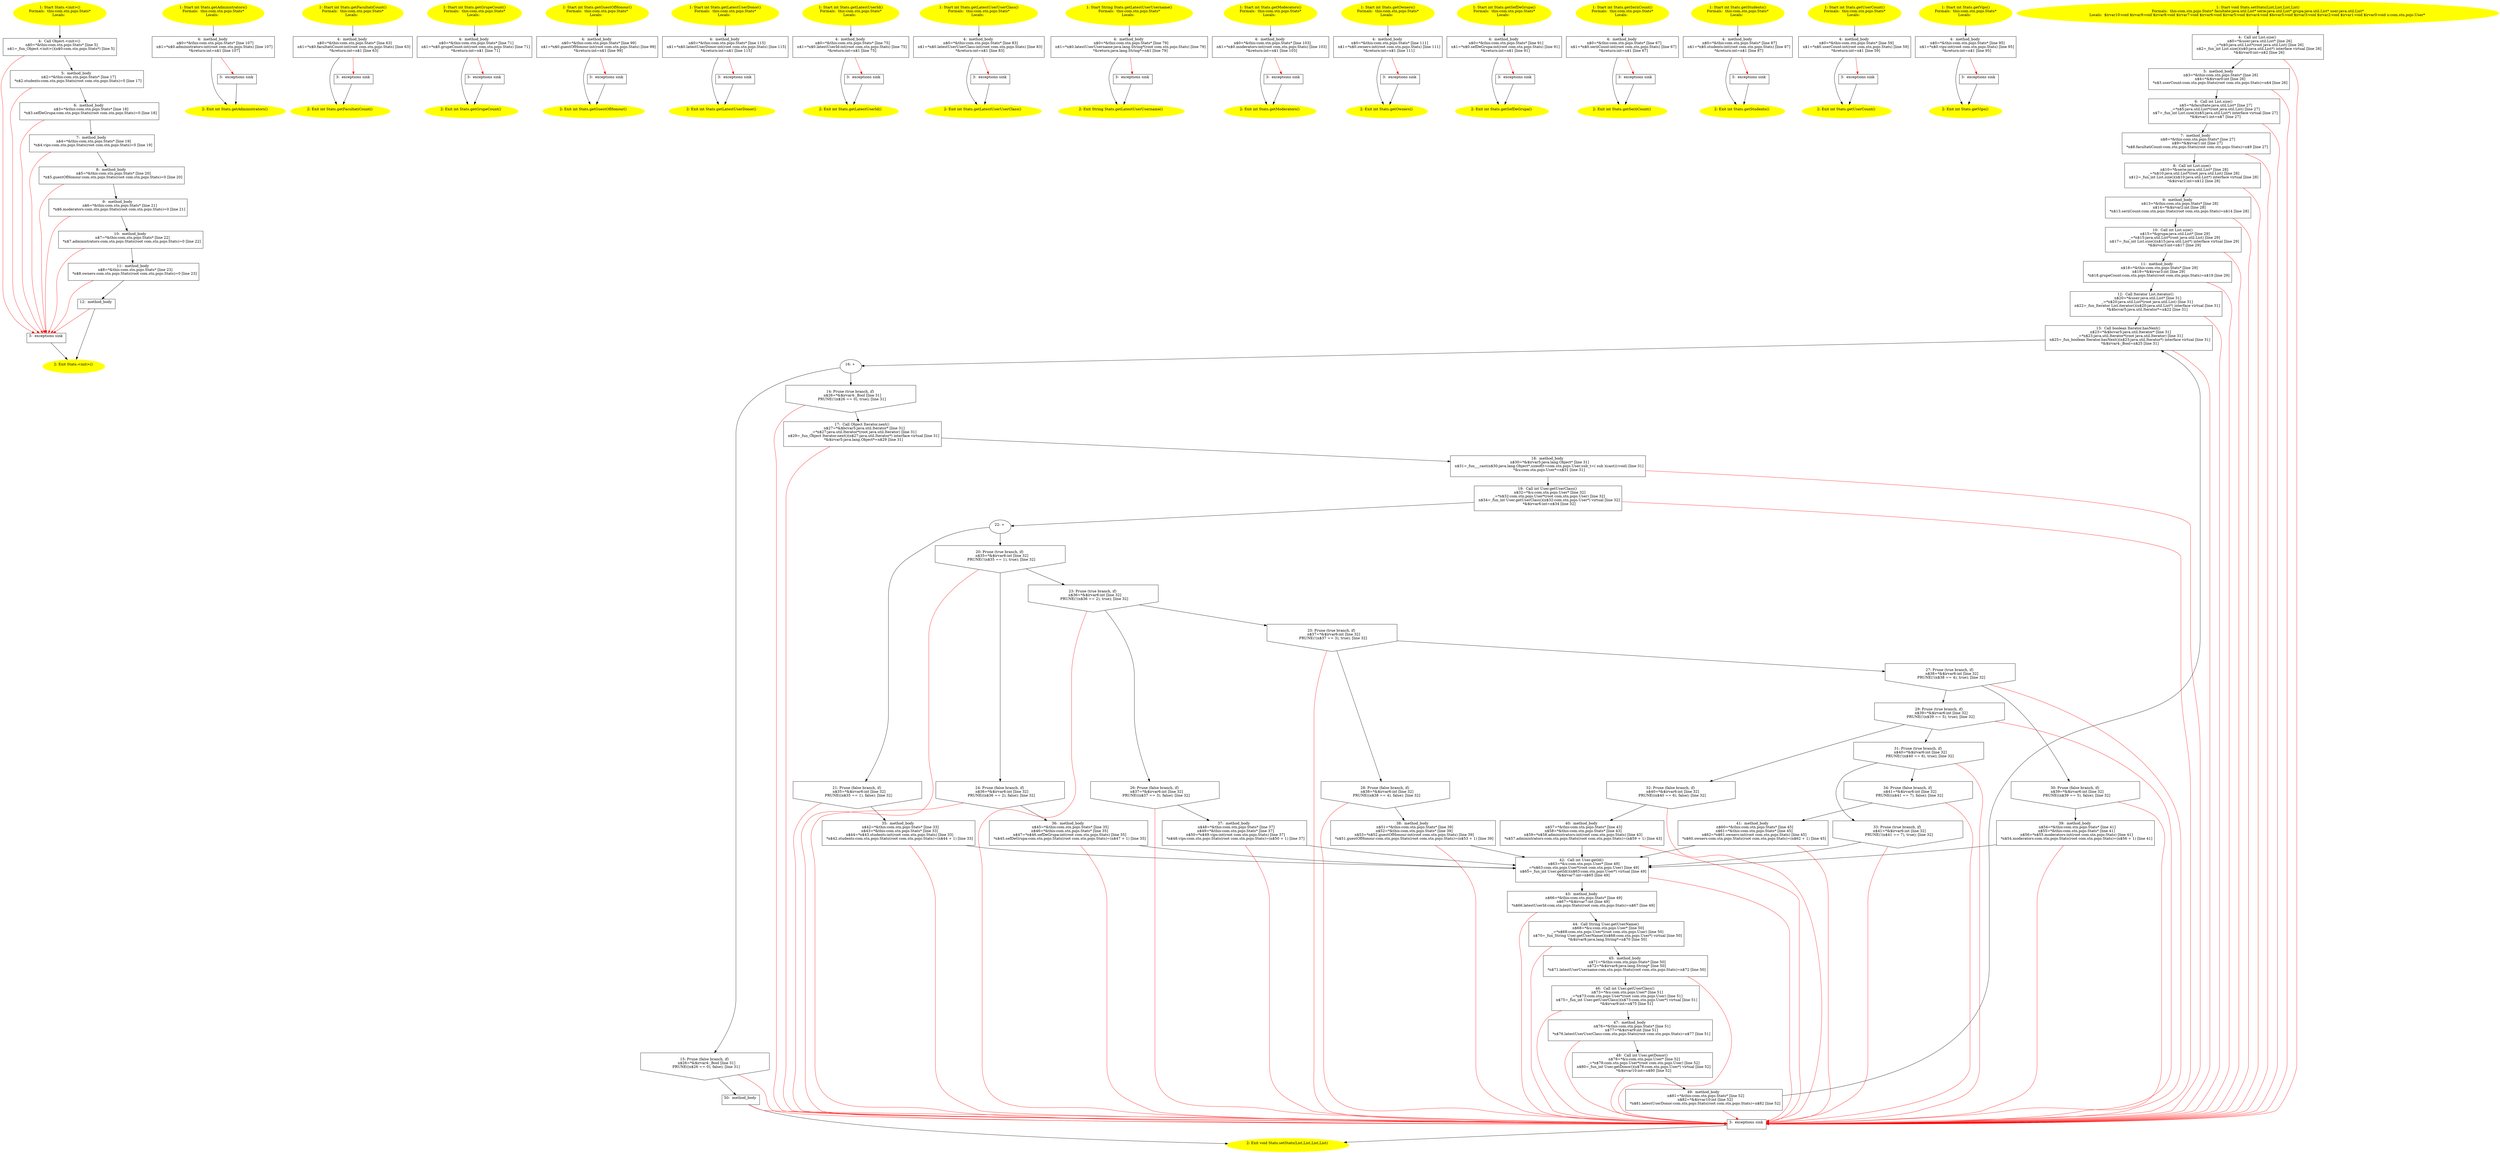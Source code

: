 /* @generated */
digraph cfg {
"com.stn.pojo.Stats.<init>().96dd48e282cf6cf62123dcde730aea90_1" [label="1: Start Stats.<init>()\nFormals:  this:com.stn.pojo.Stats*\nLocals:  \n  " color=yellow style=filled]
	

	 "com.stn.pojo.Stats.<init>().96dd48e282cf6cf62123dcde730aea90_1" -> "com.stn.pojo.Stats.<init>().96dd48e282cf6cf62123dcde730aea90_4" ;
"com.stn.pojo.Stats.<init>().96dd48e282cf6cf62123dcde730aea90_2" [label="2: Exit Stats.<init>() \n  " color=yellow style=filled]
	

"com.stn.pojo.Stats.<init>().96dd48e282cf6cf62123dcde730aea90_3" [label="3:  exceptions sink \n  " shape="box"]
	

	 "com.stn.pojo.Stats.<init>().96dd48e282cf6cf62123dcde730aea90_3" -> "com.stn.pojo.Stats.<init>().96dd48e282cf6cf62123dcde730aea90_2" ;
"com.stn.pojo.Stats.<init>().96dd48e282cf6cf62123dcde730aea90_4" [label="4:  Call Object.<init>() \n   n$0=*&this:com.stn.pojo.Stats* [line 5]\n  n$1=_fun_Object.<init>()(n$0:com.stn.pojo.Stats*) [line 5]\n " shape="box"]
	

	 "com.stn.pojo.Stats.<init>().96dd48e282cf6cf62123dcde730aea90_4" -> "com.stn.pojo.Stats.<init>().96dd48e282cf6cf62123dcde730aea90_5" ;
	 "com.stn.pojo.Stats.<init>().96dd48e282cf6cf62123dcde730aea90_4" -> "com.stn.pojo.Stats.<init>().96dd48e282cf6cf62123dcde730aea90_3" [color="red" ];
"com.stn.pojo.Stats.<init>().96dd48e282cf6cf62123dcde730aea90_5" [label="5:  method_body \n   n$2=*&this:com.stn.pojo.Stats* [line 17]\n  *n$2.students:com.stn.pojo.Stats(root com.stn.pojo.Stats)=0 [line 17]\n " shape="box"]
	

	 "com.stn.pojo.Stats.<init>().96dd48e282cf6cf62123dcde730aea90_5" -> "com.stn.pojo.Stats.<init>().96dd48e282cf6cf62123dcde730aea90_6" ;
	 "com.stn.pojo.Stats.<init>().96dd48e282cf6cf62123dcde730aea90_5" -> "com.stn.pojo.Stats.<init>().96dd48e282cf6cf62123dcde730aea90_3" [color="red" ];
"com.stn.pojo.Stats.<init>().96dd48e282cf6cf62123dcde730aea90_6" [label="6:  method_body \n   n$3=*&this:com.stn.pojo.Stats* [line 18]\n  *n$3.sefDeGrupa:com.stn.pojo.Stats(root com.stn.pojo.Stats)=0 [line 18]\n " shape="box"]
	

	 "com.stn.pojo.Stats.<init>().96dd48e282cf6cf62123dcde730aea90_6" -> "com.stn.pojo.Stats.<init>().96dd48e282cf6cf62123dcde730aea90_7" ;
	 "com.stn.pojo.Stats.<init>().96dd48e282cf6cf62123dcde730aea90_6" -> "com.stn.pojo.Stats.<init>().96dd48e282cf6cf62123dcde730aea90_3" [color="red" ];
"com.stn.pojo.Stats.<init>().96dd48e282cf6cf62123dcde730aea90_7" [label="7:  method_body \n   n$4=*&this:com.stn.pojo.Stats* [line 19]\n  *n$4.vips:com.stn.pojo.Stats(root com.stn.pojo.Stats)=0 [line 19]\n " shape="box"]
	

	 "com.stn.pojo.Stats.<init>().96dd48e282cf6cf62123dcde730aea90_7" -> "com.stn.pojo.Stats.<init>().96dd48e282cf6cf62123dcde730aea90_8" ;
	 "com.stn.pojo.Stats.<init>().96dd48e282cf6cf62123dcde730aea90_7" -> "com.stn.pojo.Stats.<init>().96dd48e282cf6cf62123dcde730aea90_3" [color="red" ];
"com.stn.pojo.Stats.<init>().96dd48e282cf6cf62123dcde730aea90_8" [label="8:  method_body \n   n$5=*&this:com.stn.pojo.Stats* [line 20]\n  *n$5.guestOfHonour:com.stn.pojo.Stats(root com.stn.pojo.Stats)=0 [line 20]\n " shape="box"]
	

	 "com.stn.pojo.Stats.<init>().96dd48e282cf6cf62123dcde730aea90_8" -> "com.stn.pojo.Stats.<init>().96dd48e282cf6cf62123dcde730aea90_9" ;
	 "com.stn.pojo.Stats.<init>().96dd48e282cf6cf62123dcde730aea90_8" -> "com.stn.pojo.Stats.<init>().96dd48e282cf6cf62123dcde730aea90_3" [color="red" ];
"com.stn.pojo.Stats.<init>().96dd48e282cf6cf62123dcde730aea90_9" [label="9:  method_body \n   n$6=*&this:com.stn.pojo.Stats* [line 21]\n  *n$6.moderators:com.stn.pojo.Stats(root com.stn.pojo.Stats)=0 [line 21]\n " shape="box"]
	

	 "com.stn.pojo.Stats.<init>().96dd48e282cf6cf62123dcde730aea90_9" -> "com.stn.pojo.Stats.<init>().96dd48e282cf6cf62123dcde730aea90_10" ;
	 "com.stn.pojo.Stats.<init>().96dd48e282cf6cf62123dcde730aea90_9" -> "com.stn.pojo.Stats.<init>().96dd48e282cf6cf62123dcde730aea90_3" [color="red" ];
"com.stn.pojo.Stats.<init>().96dd48e282cf6cf62123dcde730aea90_10" [label="10:  method_body \n   n$7=*&this:com.stn.pojo.Stats* [line 22]\n  *n$7.administrators:com.stn.pojo.Stats(root com.stn.pojo.Stats)=0 [line 22]\n " shape="box"]
	

	 "com.stn.pojo.Stats.<init>().96dd48e282cf6cf62123dcde730aea90_10" -> "com.stn.pojo.Stats.<init>().96dd48e282cf6cf62123dcde730aea90_11" ;
	 "com.stn.pojo.Stats.<init>().96dd48e282cf6cf62123dcde730aea90_10" -> "com.stn.pojo.Stats.<init>().96dd48e282cf6cf62123dcde730aea90_3" [color="red" ];
"com.stn.pojo.Stats.<init>().96dd48e282cf6cf62123dcde730aea90_11" [label="11:  method_body \n   n$8=*&this:com.stn.pojo.Stats* [line 23]\n  *n$8.owners:com.stn.pojo.Stats(root com.stn.pojo.Stats)=0 [line 23]\n " shape="box"]
	

	 "com.stn.pojo.Stats.<init>().96dd48e282cf6cf62123dcde730aea90_11" -> "com.stn.pojo.Stats.<init>().96dd48e282cf6cf62123dcde730aea90_12" ;
	 "com.stn.pojo.Stats.<init>().96dd48e282cf6cf62123dcde730aea90_11" -> "com.stn.pojo.Stats.<init>().96dd48e282cf6cf62123dcde730aea90_3" [color="red" ];
"com.stn.pojo.Stats.<init>().96dd48e282cf6cf62123dcde730aea90_12" [label="12:  method_body \n  " shape="box"]
	

	 "com.stn.pojo.Stats.<init>().96dd48e282cf6cf62123dcde730aea90_12" -> "com.stn.pojo.Stats.<init>().96dd48e282cf6cf62123dcde730aea90_2" ;
	 "com.stn.pojo.Stats.<init>().96dd48e282cf6cf62123dcde730aea90_12" -> "com.stn.pojo.Stats.<init>().96dd48e282cf6cf62123dcde730aea90_3" [color="red" ];
"com.stn.pojo.Stats.getAdministrators():int.71139849aba4c13c299603eec0c759a7_1" [label="1: Start int Stats.getAdministrators()\nFormals:  this:com.stn.pojo.Stats*\nLocals:  \n  " color=yellow style=filled]
	

	 "com.stn.pojo.Stats.getAdministrators():int.71139849aba4c13c299603eec0c759a7_1" -> "com.stn.pojo.Stats.getAdministrators():int.71139849aba4c13c299603eec0c759a7_4" ;
"com.stn.pojo.Stats.getAdministrators():int.71139849aba4c13c299603eec0c759a7_2" [label="2: Exit int Stats.getAdministrators() \n  " color=yellow style=filled]
	

"com.stn.pojo.Stats.getAdministrators():int.71139849aba4c13c299603eec0c759a7_3" [label="3:  exceptions sink \n  " shape="box"]
	

	 "com.stn.pojo.Stats.getAdministrators():int.71139849aba4c13c299603eec0c759a7_3" -> "com.stn.pojo.Stats.getAdministrators():int.71139849aba4c13c299603eec0c759a7_2" ;
"com.stn.pojo.Stats.getAdministrators():int.71139849aba4c13c299603eec0c759a7_4" [label="4:  method_body \n   n$0=*&this:com.stn.pojo.Stats* [line 107]\n  n$1=*n$0.administrators:int(root com.stn.pojo.Stats) [line 107]\n  *&return:int=n$1 [line 107]\n " shape="box"]
	

	 "com.stn.pojo.Stats.getAdministrators():int.71139849aba4c13c299603eec0c759a7_4" -> "com.stn.pojo.Stats.getAdministrators():int.71139849aba4c13c299603eec0c759a7_2" ;
	 "com.stn.pojo.Stats.getAdministrators():int.71139849aba4c13c299603eec0c759a7_4" -> "com.stn.pojo.Stats.getAdministrators():int.71139849aba4c13c299603eec0c759a7_3" [color="red" ];
"com.stn.pojo.Stats.getFacultatiCount():int.f1e05a6689f3f26ad2bc3a103ea174e2_1" [label="1: Start int Stats.getFacultatiCount()\nFormals:  this:com.stn.pojo.Stats*\nLocals:  \n  " color=yellow style=filled]
	

	 "com.stn.pojo.Stats.getFacultatiCount():int.f1e05a6689f3f26ad2bc3a103ea174e2_1" -> "com.stn.pojo.Stats.getFacultatiCount():int.f1e05a6689f3f26ad2bc3a103ea174e2_4" ;
"com.stn.pojo.Stats.getFacultatiCount():int.f1e05a6689f3f26ad2bc3a103ea174e2_2" [label="2: Exit int Stats.getFacultatiCount() \n  " color=yellow style=filled]
	

"com.stn.pojo.Stats.getFacultatiCount():int.f1e05a6689f3f26ad2bc3a103ea174e2_3" [label="3:  exceptions sink \n  " shape="box"]
	

	 "com.stn.pojo.Stats.getFacultatiCount():int.f1e05a6689f3f26ad2bc3a103ea174e2_3" -> "com.stn.pojo.Stats.getFacultatiCount():int.f1e05a6689f3f26ad2bc3a103ea174e2_2" ;
"com.stn.pojo.Stats.getFacultatiCount():int.f1e05a6689f3f26ad2bc3a103ea174e2_4" [label="4:  method_body \n   n$0=*&this:com.stn.pojo.Stats* [line 63]\n  n$1=*n$0.facultatiCount:int(root com.stn.pojo.Stats) [line 63]\n  *&return:int=n$1 [line 63]\n " shape="box"]
	

	 "com.stn.pojo.Stats.getFacultatiCount():int.f1e05a6689f3f26ad2bc3a103ea174e2_4" -> "com.stn.pojo.Stats.getFacultatiCount():int.f1e05a6689f3f26ad2bc3a103ea174e2_2" ;
	 "com.stn.pojo.Stats.getFacultatiCount():int.f1e05a6689f3f26ad2bc3a103ea174e2_4" -> "com.stn.pojo.Stats.getFacultatiCount():int.f1e05a6689f3f26ad2bc3a103ea174e2_3" [color="red" ];
"com.stn.pojo.Stats.getGrupeCount():int.cdb49f1f6563584f8f077a32fe4e7010_1" [label="1: Start int Stats.getGrupeCount()\nFormals:  this:com.stn.pojo.Stats*\nLocals:  \n  " color=yellow style=filled]
	

	 "com.stn.pojo.Stats.getGrupeCount():int.cdb49f1f6563584f8f077a32fe4e7010_1" -> "com.stn.pojo.Stats.getGrupeCount():int.cdb49f1f6563584f8f077a32fe4e7010_4" ;
"com.stn.pojo.Stats.getGrupeCount():int.cdb49f1f6563584f8f077a32fe4e7010_2" [label="2: Exit int Stats.getGrupeCount() \n  " color=yellow style=filled]
	

"com.stn.pojo.Stats.getGrupeCount():int.cdb49f1f6563584f8f077a32fe4e7010_3" [label="3:  exceptions sink \n  " shape="box"]
	

	 "com.stn.pojo.Stats.getGrupeCount():int.cdb49f1f6563584f8f077a32fe4e7010_3" -> "com.stn.pojo.Stats.getGrupeCount():int.cdb49f1f6563584f8f077a32fe4e7010_2" ;
"com.stn.pojo.Stats.getGrupeCount():int.cdb49f1f6563584f8f077a32fe4e7010_4" [label="4:  method_body \n   n$0=*&this:com.stn.pojo.Stats* [line 71]\n  n$1=*n$0.grupeCount:int(root com.stn.pojo.Stats) [line 71]\n  *&return:int=n$1 [line 71]\n " shape="box"]
	

	 "com.stn.pojo.Stats.getGrupeCount():int.cdb49f1f6563584f8f077a32fe4e7010_4" -> "com.stn.pojo.Stats.getGrupeCount():int.cdb49f1f6563584f8f077a32fe4e7010_2" ;
	 "com.stn.pojo.Stats.getGrupeCount():int.cdb49f1f6563584f8f077a32fe4e7010_4" -> "com.stn.pojo.Stats.getGrupeCount():int.cdb49f1f6563584f8f077a32fe4e7010_3" [color="red" ];
"com.stn.pojo.Stats.getGuestOfHonour():int.97bc1f145a96facda39a1fc3b42eddc0_1" [label="1: Start int Stats.getGuestOfHonour()\nFormals:  this:com.stn.pojo.Stats*\nLocals:  \n  " color=yellow style=filled]
	

	 "com.stn.pojo.Stats.getGuestOfHonour():int.97bc1f145a96facda39a1fc3b42eddc0_1" -> "com.stn.pojo.Stats.getGuestOfHonour():int.97bc1f145a96facda39a1fc3b42eddc0_4" ;
"com.stn.pojo.Stats.getGuestOfHonour():int.97bc1f145a96facda39a1fc3b42eddc0_2" [label="2: Exit int Stats.getGuestOfHonour() \n  " color=yellow style=filled]
	

"com.stn.pojo.Stats.getGuestOfHonour():int.97bc1f145a96facda39a1fc3b42eddc0_3" [label="3:  exceptions sink \n  " shape="box"]
	

	 "com.stn.pojo.Stats.getGuestOfHonour():int.97bc1f145a96facda39a1fc3b42eddc0_3" -> "com.stn.pojo.Stats.getGuestOfHonour():int.97bc1f145a96facda39a1fc3b42eddc0_2" ;
"com.stn.pojo.Stats.getGuestOfHonour():int.97bc1f145a96facda39a1fc3b42eddc0_4" [label="4:  method_body \n   n$0=*&this:com.stn.pojo.Stats* [line 99]\n  n$1=*n$0.guestOfHonour:int(root com.stn.pojo.Stats) [line 99]\n  *&return:int=n$1 [line 99]\n " shape="box"]
	

	 "com.stn.pojo.Stats.getGuestOfHonour():int.97bc1f145a96facda39a1fc3b42eddc0_4" -> "com.stn.pojo.Stats.getGuestOfHonour():int.97bc1f145a96facda39a1fc3b42eddc0_2" ;
	 "com.stn.pojo.Stats.getGuestOfHonour():int.97bc1f145a96facda39a1fc3b42eddc0_4" -> "com.stn.pojo.Stats.getGuestOfHonour():int.97bc1f145a96facda39a1fc3b42eddc0_3" [color="red" ];
"com.stn.pojo.Stats.getLatestUserDonor():int.c3e875d642c2428159f4d788543b89e0_1" [label="1: Start int Stats.getLatestUserDonor()\nFormals:  this:com.stn.pojo.Stats*\nLocals:  \n  " color=yellow style=filled]
	

	 "com.stn.pojo.Stats.getLatestUserDonor():int.c3e875d642c2428159f4d788543b89e0_1" -> "com.stn.pojo.Stats.getLatestUserDonor():int.c3e875d642c2428159f4d788543b89e0_4" ;
"com.stn.pojo.Stats.getLatestUserDonor():int.c3e875d642c2428159f4d788543b89e0_2" [label="2: Exit int Stats.getLatestUserDonor() \n  " color=yellow style=filled]
	

"com.stn.pojo.Stats.getLatestUserDonor():int.c3e875d642c2428159f4d788543b89e0_3" [label="3:  exceptions sink \n  " shape="box"]
	

	 "com.stn.pojo.Stats.getLatestUserDonor():int.c3e875d642c2428159f4d788543b89e0_3" -> "com.stn.pojo.Stats.getLatestUserDonor():int.c3e875d642c2428159f4d788543b89e0_2" ;
"com.stn.pojo.Stats.getLatestUserDonor():int.c3e875d642c2428159f4d788543b89e0_4" [label="4:  method_body \n   n$0=*&this:com.stn.pojo.Stats* [line 115]\n  n$1=*n$0.latestUserDonor:int(root com.stn.pojo.Stats) [line 115]\n  *&return:int=n$1 [line 115]\n " shape="box"]
	

	 "com.stn.pojo.Stats.getLatestUserDonor():int.c3e875d642c2428159f4d788543b89e0_4" -> "com.stn.pojo.Stats.getLatestUserDonor():int.c3e875d642c2428159f4d788543b89e0_2" ;
	 "com.stn.pojo.Stats.getLatestUserDonor():int.c3e875d642c2428159f4d788543b89e0_4" -> "com.stn.pojo.Stats.getLatestUserDonor():int.c3e875d642c2428159f4d788543b89e0_3" [color="red" ];
"com.stn.pojo.Stats.getLatestUserId():int.a641763e8a574bb7533598b4c24fff07_1" [label="1: Start int Stats.getLatestUserId()\nFormals:  this:com.stn.pojo.Stats*\nLocals:  \n  " color=yellow style=filled]
	

	 "com.stn.pojo.Stats.getLatestUserId():int.a641763e8a574bb7533598b4c24fff07_1" -> "com.stn.pojo.Stats.getLatestUserId():int.a641763e8a574bb7533598b4c24fff07_4" ;
"com.stn.pojo.Stats.getLatestUserId():int.a641763e8a574bb7533598b4c24fff07_2" [label="2: Exit int Stats.getLatestUserId() \n  " color=yellow style=filled]
	

"com.stn.pojo.Stats.getLatestUserId():int.a641763e8a574bb7533598b4c24fff07_3" [label="3:  exceptions sink \n  " shape="box"]
	

	 "com.stn.pojo.Stats.getLatestUserId():int.a641763e8a574bb7533598b4c24fff07_3" -> "com.stn.pojo.Stats.getLatestUserId():int.a641763e8a574bb7533598b4c24fff07_2" ;
"com.stn.pojo.Stats.getLatestUserId():int.a641763e8a574bb7533598b4c24fff07_4" [label="4:  method_body \n   n$0=*&this:com.stn.pojo.Stats* [line 75]\n  n$1=*n$0.latestUserId:int(root com.stn.pojo.Stats) [line 75]\n  *&return:int=n$1 [line 75]\n " shape="box"]
	

	 "com.stn.pojo.Stats.getLatestUserId():int.a641763e8a574bb7533598b4c24fff07_4" -> "com.stn.pojo.Stats.getLatestUserId():int.a641763e8a574bb7533598b4c24fff07_2" ;
	 "com.stn.pojo.Stats.getLatestUserId():int.a641763e8a574bb7533598b4c24fff07_4" -> "com.stn.pojo.Stats.getLatestUserId():int.a641763e8a574bb7533598b4c24fff07_3" [color="red" ];
"com.stn.pojo.Stats.getLatestUserUserClass():int.6a40efa8b5fb7f66ef2544367a799479_1" [label="1: Start int Stats.getLatestUserUserClass()\nFormals:  this:com.stn.pojo.Stats*\nLocals:  \n  " color=yellow style=filled]
	

	 "com.stn.pojo.Stats.getLatestUserUserClass():int.6a40efa8b5fb7f66ef2544367a799479_1" -> "com.stn.pojo.Stats.getLatestUserUserClass():int.6a40efa8b5fb7f66ef2544367a799479_4" ;
"com.stn.pojo.Stats.getLatestUserUserClass():int.6a40efa8b5fb7f66ef2544367a799479_2" [label="2: Exit int Stats.getLatestUserUserClass() \n  " color=yellow style=filled]
	

"com.stn.pojo.Stats.getLatestUserUserClass():int.6a40efa8b5fb7f66ef2544367a799479_3" [label="3:  exceptions sink \n  " shape="box"]
	

	 "com.stn.pojo.Stats.getLatestUserUserClass():int.6a40efa8b5fb7f66ef2544367a799479_3" -> "com.stn.pojo.Stats.getLatestUserUserClass():int.6a40efa8b5fb7f66ef2544367a799479_2" ;
"com.stn.pojo.Stats.getLatestUserUserClass():int.6a40efa8b5fb7f66ef2544367a799479_4" [label="4:  method_body \n   n$0=*&this:com.stn.pojo.Stats* [line 83]\n  n$1=*n$0.latestUserUserClass:int(root com.stn.pojo.Stats) [line 83]\n  *&return:int=n$1 [line 83]\n " shape="box"]
	

	 "com.stn.pojo.Stats.getLatestUserUserClass():int.6a40efa8b5fb7f66ef2544367a799479_4" -> "com.stn.pojo.Stats.getLatestUserUserClass():int.6a40efa8b5fb7f66ef2544367a799479_2" ;
	 "com.stn.pojo.Stats.getLatestUserUserClass():int.6a40efa8b5fb7f66ef2544367a799479_4" -> "com.stn.pojo.Stats.getLatestUserUserClass():int.6a40efa8b5fb7f66ef2544367a799479_3" [color="red" ];
"com.stn.pojo.Stats.getLatestUserUsername():java.lang.String.a5c73e904f6e11067e7e7758401174d5_1" [label="1: Start String Stats.getLatestUserUsername()\nFormals:  this:com.stn.pojo.Stats*\nLocals:  \n  " color=yellow style=filled]
	

	 "com.stn.pojo.Stats.getLatestUserUsername():java.lang.String.a5c73e904f6e11067e7e7758401174d5_1" -> "com.stn.pojo.Stats.getLatestUserUsername():java.lang.String.a5c73e904f6e11067e7e7758401174d5_4" ;
"com.stn.pojo.Stats.getLatestUserUsername():java.lang.String.a5c73e904f6e11067e7e7758401174d5_2" [label="2: Exit String Stats.getLatestUserUsername() \n  " color=yellow style=filled]
	

"com.stn.pojo.Stats.getLatestUserUsername():java.lang.String.a5c73e904f6e11067e7e7758401174d5_3" [label="3:  exceptions sink \n  " shape="box"]
	

	 "com.stn.pojo.Stats.getLatestUserUsername():java.lang.String.a5c73e904f6e11067e7e7758401174d5_3" -> "com.stn.pojo.Stats.getLatestUserUsername():java.lang.String.a5c73e904f6e11067e7e7758401174d5_2" ;
"com.stn.pojo.Stats.getLatestUserUsername():java.lang.String.a5c73e904f6e11067e7e7758401174d5_4" [label="4:  method_body \n   n$0=*&this:com.stn.pojo.Stats* [line 79]\n  n$1=*n$0.latestUserUsername:java.lang.String*(root com.stn.pojo.Stats) [line 79]\n  *&return:java.lang.String*=n$1 [line 79]\n " shape="box"]
	

	 "com.stn.pojo.Stats.getLatestUserUsername():java.lang.String.a5c73e904f6e11067e7e7758401174d5_4" -> "com.stn.pojo.Stats.getLatestUserUsername():java.lang.String.a5c73e904f6e11067e7e7758401174d5_2" ;
	 "com.stn.pojo.Stats.getLatestUserUsername():java.lang.String.a5c73e904f6e11067e7e7758401174d5_4" -> "com.stn.pojo.Stats.getLatestUserUsername():java.lang.String.a5c73e904f6e11067e7e7758401174d5_3" [color="red" ];
"com.stn.pojo.Stats.getModerators():int.eab72490d864546101f06403328acdf5_1" [label="1: Start int Stats.getModerators()\nFormals:  this:com.stn.pojo.Stats*\nLocals:  \n  " color=yellow style=filled]
	

	 "com.stn.pojo.Stats.getModerators():int.eab72490d864546101f06403328acdf5_1" -> "com.stn.pojo.Stats.getModerators():int.eab72490d864546101f06403328acdf5_4" ;
"com.stn.pojo.Stats.getModerators():int.eab72490d864546101f06403328acdf5_2" [label="2: Exit int Stats.getModerators() \n  " color=yellow style=filled]
	

"com.stn.pojo.Stats.getModerators():int.eab72490d864546101f06403328acdf5_3" [label="3:  exceptions sink \n  " shape="box"]
	

	 "com.stn.pojo.Stats.getModerators():int.eab72490d864546101f06403328acdf5_3" -> "com.stn.pojo.Stats.getModerators():int.eab72490d864546101f06403328acdf5_2" ;
"com.stn.pojo.Stats.getModerators():int.eab72490d864546101f06403328acdf5_4" [label="4:  method_body \n   n$0=*&this:com.stn.pojo.Stats* [line 103]\n  n$1=*n$0.moderators:int(root com.stn.pojo.Stats) [line 103]\n  *&return:int=n$1 [line 103]\n " shape="box"]
	

	 "com.stn.pojo.Stats.getModerators():int.eab72490d864546101f06403328acdf5_4" -> "com.stn.pojo.Stats.getModerators():int.eab72490d864546101f06403328acdf5_2" ;
	 "com.stn.pojo.Stats.getModerators():int.eab72490d864546101f06403328acdf5_4" -> "com.stn.pojo.Stats.getModerators():int.eab72490d864546101f06403328acdf5_3" [color="red" ];
"com.stn.pojo.Stats.getOwners():int.674a8d16ee50a2ec689bea090c799463_1" [label="1: Start int Stats.getOwners()\nFormals:  this:com.stn.pojo.Stats*\nLocals:  \n  " color=yellow style=filled]
	

	 "com.stn.pojo.Stats.getOwners():int.674a8d16ee50a2ec689bea090c799463_1" -> "com.stn.pojo.Stats.getOwners():int.674a8d16ee50a2ec689bea090c799463_4" ;
"com.stn.pojo.Stats.getOwners():int.674a8d16ee50a2ec689bea090c799463_2" [label="2: Exit int Stats.getOwners() \n  " color=yellow style=filled]
	

"com.stn.pojo.Stats.getOwners():int.674a8d16ee50a2ec689bea090c799463_3" [label="3:  exceptions sink \n  " shape="box"]
	

	 "com.stn.pojo.Stats.getOwners():int.674a8d16ee50a2ec689bea090c799463_3" -> "com.stn.pojo.Stats.getOwners():int.674a8d16ee50a2ec689bea090c799463_2" ;
"com.stn.pojo.Stats.getOwners():int.674a8d16ee50a2ec689bea090c799463_4" [label="4:  method_body \n   n$0=*&this:com.stn.pojo.Stats* [line 111]\n  n$1=*n$0.owners:int(root com.stn.pojo.Stats) [line 111]\n  *&return:int=n$1 [line 111]\n " shape="box"]
	

	 "com.stn.pojo.Stats.getOwners():int.674a8d16ee50a2ec689bea090c799463_4" -> "com.stn.pojo.Stats.getOwners():int.674a8d16ee50a2ec689bea090c799463_2" ;
	 "com.stn.pojo.Stats.getOwners():int.674a8d16ee50a2ec689bea090c799463_4" -> "com.stn.pojo.Stats.getOwners():int.674a8d16ee50a2ec689bea090c799463_3" [color="red" ];
"com.stn.pojo.Stats.getSefDeGrupa():int.b8fb2f874f0ab3fb05f0c2f0b757fd4a_1" [label="1: Start int Stats.getSefDeGrupa()\nFormals:  this:com.stn.pojo.Stats*\nLocals:  \n  " color=yellow style=filled]
	

	 "com.stn.pojo.Stats.getSefDeGrupa():int.b8fb2f874f0ab3fb05f0c2f0b757fd4a_1" -> "com.stn.pojo.Stats.getSefDeGrupa():int.b8fb2f874f0ab3fb05f0c2f0b757fd4a_4" ;
"com.stn.pojo.Stats.getSefDeGrupa():int.b8fb2f874f0ab3fb05f0c2f0b757fd4a_2" [label="2: Exit int Stats.getSefDeGrupa() \n  " color=yellow style=filled]
	

"com.stn.pojo.Stats.getSefDeGrupa():int.b8fb2f874f0ab3fb05f0c2f0b757fd4a_3" [label="3:  exceptions sink \n  " shape="box"]
	

	 "com.stn.pojo.Stats.getSefDeGrupa():int.b8fb2f874f0ab3fb05f0c2f0b757fd4a_3" -> "com.stn.pojo.Stats.getSefDeGrupa():int.b8fb2f874f0ab3fb05f0c2f0b757fd4a_2" ;
"com.stn.pojo.Stats.getSefDeGrupa():int.b8fb2f874f0ab3fb05f0c2f0b757fd4a_4" [label="4:  method_body \n   n$0=*&this:com.stn.pojo.Stats* [line 91]\n  n$1=*n$0.sefDeGrupa:int(root com.stn.pojo.Stats) [line 91]\n  *&return:int=n$1 [line 91]\n " shape="box"]
	

	 "com.stn.pojo.Stats.getSefDeGrupa():int.b8fb2f874f0ab3fb05f0c2f0b757fd4a_4" -> "com.stn.pojo.Stats.getSefDeGrupa():int.b8fb2f874f0ab3fb05f0c2f0b757fd4a_2" ;
	 "com.stn.pojo.Stats.getSefDeGrupa():int.b8fb2f874f0ab3fb05f0c2f0b757fd4a_4" -> "com.stn.pojo.Stats.getSefDeGrupa():int.b8fb2f874f0ab3fb05f0c2f0b757fd4a_3" [color="red" ];
"com.stn.pojo.Stats.getSeriiCount():int.3d47a0f69ea72d62a68f7caf68200e01_1" [label="1: Start int Stats.getSeriiCount()\nFormals:  this:com.stn.pojo.Stats*\nLocals:  \n  " color=yellow style=filled]
	

	 "com.stn.pojo.Stats.getSeriiCount():int.3d47a0f69ea72d62a68f7caf68200e01_1" -> "com.stn.pojo.Stats.getSeriiCount():int.3d47a0f69ea72d62a68f7caf68200e01_4" ;
"com.stn.pojo.Stats.getSeriiCount():int.3d47a0f69ea72d62a68f7caf68200e01_2" [label="2: Exit int Stats.getSeriiCount() \n  " color=yellow style=filled]
	

"com.stn.pojo.Stats.getSeriiCount():int.3d47a0f69ea72d62a68f7caf68200e01_3" [label="3:  exceptions sink \n  " shape="box"]
	

	 "com.stn.pojo.Stats.getSeriiCount():int.3d47a0f69ea72d62a68f7caf68200e01_3" -> "com.stn.pojo.Stats.getSeriiCount():int.3d47a0f69ea72d62a68f7caf68200e01_2" ;
"com.stn.pojo.Stats.getSeriiCount():int.3d47a0f69ea72d62a68f7caf68200e01_4" [label="4:  method_body \n   n$0=*&this:com.stn.pojo.Stats* [line 67]\n  n$1=*n$0.seriiCount:int(root com.stn.pojo.Stats) [line 67]\n  *&return:int=n$1 [line 67]\n " shape="box"]
	

	 "com.stn.pojo.Stats.getSeriiCount():int.3d47a0f69ea72d62a68f7caf68200e01_4" -> "com.stn.pojo.Stats.getSeriiCount():int.3d47a0f69ea72d62a68f7caf68200e01_2" ;
	 "com.stn.pojo.Stats.getSeriiCount():int.3d47a0f69ea72d62a68f7caf68200e01_4" -> "com.stn.pojo.Stats.getSeriiCount():int.3d47a0f69ea72d62a68f7caf68200e01_3" [color="red" ];
"com.stn.pojo.Stats.getStudents():int.48cb62b33cdd571de5c9e2fbb94d9265_1" [label="1: Start int Stats.getStudents()\nFormals:  this:com.stn.pojo.Stats*\nLocals:  \n  " color=yellow style=filled]
	

	 "com.stn.pojo.Stats.getStudents():int.48cb62b33cdd571de5c9e2fbb94d9265_1" -> "com.stn.pojo.Stats.getStudents():int.48cb62b33cdd571de5c9e2fbb94d9265_4" ;
"com.stn.pojo.Stats.getStudents():int.48cb62b33cdd571de5c9e2fbb94d9265_2" [label="2: Exit int Stats.getStudents() \n  " color=yellow style=filled]
	

"com.stn.pojo.Stats.getStudents():int.48cb62b33cdd571de5c9e2fbb94d9265_3" [label="3:  exceptions sink \n  " shape="box"]
	

	 "com.stn.pojo.Stats.getStudents():int.48cb62b33cdd571de5c9e2fbb94d9265_3" -> "com.stn.pojo.Stats.getStudents():int.48cb62b33cdd571de5c9e2fbb94d9265_2" ;
"com.stn.pojo.Stats.getStudents():int.48cb62b33cdd571de5c9e2fbb94d9265_4" [label="4:  method_body \n   n$0=*&this:com.stn.pojo.Stats* [line 87]\n  n$1=*n$0.students:int(root com.stn.pojo.Stats) [line 87]\n  *&return:int=n$1 [line 87]\n " shape="box"]
	

	 "com.stn.pojo.Stats.getStudents():int.48cb62b33cdd571de5c9e2fbb94d9265_4" -> "com.stn.pojo.Stats.getStudents():int.48cb62b33cdd571de5c9e2fbb94d9265_2" ;
	 "com.stn.pojo.Stats.getStudents():int.48cb62b33cdd571de5c9e2fbb94d9265_4" -> "com.stn.pojo.Stats.getStudents():int.48cb62b33cdd571de5c9e2fbb94d9265_3" [color="red" ];
"com.stn.pojo.Stats.getUserCount():int.16cf79db47200f5865d53a94a43de1fb_1" [label="1: Start int Stats.getUserCount()\nFormals:  this:com.stn.pojo.Stats*\nLocals:  \n  " color=yellow style=filled]
	

	 "com.stn.pojo.Stats.getUserCount():int.16cf79db47200f5865d53a94a43de1fb_1" -> "com.stn.pojo.Stats.getUserCount():int.16cf79db47200f5865d53a94a43de1fb_4" ;
"com.stn.pojo.Stats.getUserCount():int.16cf79db47200f5865d53a94a43de1fb_2" [label="2: Exit int Stats.getUserCount() \n  " color=yellow style=filled]
	

"com.stn.pojo.Stats.getUserCount():int.16cf79db47200f5865d53a94a43de1fb_3" [label="3:  exceptions sink \n  " shape="box"]
	

	 "com.stn.pojo.Stats.getUserCount():int.16cf79db47200f5865d53a94a43de1fb_3" -> "com.stn.pojo.Stats.getUserCount():int.16cf79db47200f5865d53a94a43de1fb_2" ;
"com.stn.pojo.Stats.getUserCount():int.16cf79db47200f5865d53a94a43de1fb_4" [label="4:  method_body \n   n$0=*&this:com.stn.pojo.Stats* [line 59]\n  n$1=*n$0.userCount:int(root com.stn.pojo.Stats) [line 59]\n  *&return:int=n$1 [line 59]\n " shape="box"]
	

	 "com.stn.pojo.Stats.getUserCount():int.16cf79db47200f5865d53a94a43de1fb_4" -> "com.stn.pojo.Stats.getUserCount():int.16cf79db47200f5865d53a94a43de1fb_2" ;
	 "com.stn.pojo.Stats.getUserCount():int.16cf79db47200f5865d53a94a43de1fb_4" -> "com.stn.pojo.Stats.getUserCount():int.16cf79db47200f5865d53a94a43de1fb_3" [color="red" ];
"com.stn.pojo.Stats.getVips():int.6061c65ebd79adf701696e98e457d76d_1" [label="1: Start int Stats.getVips()\nFormals:  this:com.stn.pojo.Stats*\nLocals:  \n  " color=yellow style=filled]
	

	 "com.stn.pojo.Stats.getVips():int.6061c65ebd79adf701696e98e457d76d_1" -> "com.stn.pojo.Stats.getVips():int.6061c65ebd79adf701696e98e457d76d_4" ;
"com.stn.pojo.Stats.getVips():int.6061c65ebd79adf701696e98e457d76d_2" [label="2: Exit int Stats.getVips() \n  " color=yellow style=filled]
	

"com.stn.pojo.Stats.getVips():int.6061c65ebd79adf701696e98e457d76d_3" [label="3:  exceptions sink \n  " shape="box"]
	

	 "com.stn.pojo.Stats.getVips():int.6061c65ebd79adf701696e98e457d76d_3" -> "com.stn.pojo.Stats.getVips():int.6061c65ebd79adf701696e98e457d76d_2" ;
"com.stn.pojo.Stats.getVips():int.6061c65ebd79adf701696e98e457d76d_4" [label="4:  method_body \n   n$0=*&this:com.stn.pojo.Stats* [line 95]\n  n$1=*n$0.vips:int(root com.stn.pojo.Stats) [line 95]\n  *&return:int=n$1 [line 95]\n " shape="box"]
	

	 "com.stn.pojo.Stats.getVips():int.6061c65ebd79adf701696e98e457d76d_4" -> "com.stn.pojo.Stats.getVips():int.6061c65ebd79adf701696e98e457d76d_2" ;
	 "com.stn.pojo.Stats.getVips():int.6061c65ebd79adf701696e98e457d76d_4" -> "com.stn.pojo.Stats.getVips():int.6061c65ebd79adf701696e98e457d76d_3" [color="red" ];
"com.stn.pojo.Stats.setStats(java.util.List,java.util.List,java.util.List,java.util.List):void.738013637fc29807ba0502df627ac9f9_1" [label="1: Start void Stats.setStats(List,List,List,List)\nFormals:  this:com.stn.pojo.Stats* facultate:java.util.List* serie:java.util.List* grupa:java.util.List* user:java.util.List*\nLocals:  $irvar10:void $irvar9:void $irvar8:void $irvar7:void $irvar6:void $irvar5:void $irvar4:void $bcvar5:void $irvar3:void $irvar2:void $irvar1:void $irvar0:void u:com.stn.pojo.User* \n  " color=yellow style=filled]
	

	 "com.stn.pojo.Stats.setStats(java.util.List,java.util.List,java.util.List,java.util.List):void.738013637fc29807ba0502df627ac9f9_1" -> "com.stn.pojo.Stats.setStats(java.util.List,java.util.List,java.util.List,java.util.List):void.738013637fc29807ba0502df627ac9f9_4" ;
"com.stn.pojo.Stats.setStats(java.util.List,java.util.List,java.util.List,java.util.List):void.738013637fc29807ba0502df627ac9f9_2" [label="2: Exit void Stats.setStats(List,List,List,List) \n  " color=yellow style=filled]
	

"com.stn.pojo.Stats.setStats(java.util.List,java.util.List,java.util.List,java.util.List):void.738013637fc29807ba0502df627ac9f9_3" [label="3:  exceptions sink \n  " shape="box"]
	

	 "com.stn.pojo.Stats.setStats(java.util.List,java.util.List,java.util.List,java.util.List):void.738013637fc29807ba0502df627ac9f9_3" -> "com.stn.pojo.Stats.setStats(java.util.List,java.util.List,java.util.List,java.util.List):void.738013637fc29807ba0502df627ac9f9_2" ;
"com.stn.pojo.Stats.setStats(java.util.List,java.util.List,java.util.List,java.util.List):void.738013637fc29807ba0502df627ac9f9_4" [label="4:  Call int List.size() \n   n$0=*&user:java.util.List* [line 26]\n  _=*n$0:java.util.List*(root java.util.List) [line 26]\n  n$2=_fun_int List.size()(n$0:java.util.List*) interface virtual [line 26]\n  *&$irvar0:int=n$2 [line 26]\n " shape="box"]
	

	 "com.stn.pojo.Stats.setStats(java.util.List,java.util.List,java.util.List,java.util.List):void.738013637fc29807ba0502df627ac9f9_4" -> "com.stn.pojo.Stats.setStats(java.util.List,java.util.List,java.util.List,java.util.List):void.738013637fc29807ba0502df627ac9f9_5" ;
	 "com.stn.pojo.Stats.setStats(java.util.List,java.util.List,java.util.List,java.util.List):void.738013637fc29807ba0502df627ac9f9_4" -> "com.stn.pojo.Stats.setStats(java.util.List,java.util.List,java.util.List,java.util.List):void.738013637fc29807ba0502df627ac9f9_3" [color="red" ];
"com.stn.pojo.Stats.setStats(java.util.List,java.util.List,java.util.List,java.util.List):void.738013637fc29807ba0502df627ac9f9_5" [label="5:  method_body \n   n$3=*&this:com.stn.pojo.Stats* [line 26]\n  n$4=*&$irvar0:int [line 26]\n  *n$3.userCount:com.stn.pojo.Stats(root com.stn.pojo.Stats)=n$4 [line 26]\n " shape="box"]
	

	 "com.stn.pojo.Stats.setStats(java.util.List,java.util.List,java.util.List,java.util.List):void.738013637fc29807ba0502df627ac9f9_5" -> "com.stn.pojo.Stats.setStats(java.util.List,java.util.List,java.util.List,java.util.List):void.738013637fc29807ba0502df627ac9f9_6" ;
	 "com.stn.pojo.Stats.setStats(java.util.List,java.util.List,java.util.List,java.util.List):void.738013637fc29807ba0502df627ac9f9_5" -> "com.stn.pojo.Stats.setStats(java.util.List,java.util.List,java.util.List,java.util.List):void.738013637fc29807ba0502df627ac9f9_3" [color="red" ];
"com.stn.pojo.Stats.setStats(java.util.List,java.util.List,java.util.List,java.util.List):void.738013637fc29807ba0502df627ac9f9_6" [label="6:  Call int List.size() \n   n$5=*&facultate:java.util.List* [line 27]\n  _=*n$5:java.util.List*(root java.util.List) [line 27]\n  n$7=_fun_int List.size()(n$5:java.util.List*) interface virtual [line 27]\n  *&$irvar1:int=n$7 [line 27]\n " shape="box"]
	

	 "com.stn.pojo.Stats.setStats(java.util.List,java.util.List,java.util.List,java.util.List):void.738013637fc29807ba0502df627ac9f9_6" -> "com.stn.pojo.Stats.setStats(java.util.List,java.util.List,java.util.List,java.util.List):void.738013637fc29807ba0502df627ac9f9_7" ;
	 "com.stn.pojo.Stats.setStats(java.util.List,java.util.List,java.util.List,java.util.List):void.738013637fc29807ba0502df627ac9f9_6" -> "com.stn.pojo.Stats.setStats(java.util.List,java.util.List,java.util.List,java.util.List):void.738013637fc29807ba0502df627ac9f9_3" [color="red" ];
"com.stn.pojo.Stats.setStats(java.util.List,java.util.List,java.util.List,java.util.List):void.738013637fc29807ba0502df627ac9f9_7" [label="7:  method_body \n   n$8=*&this:com.stn.pojo.Stats* [line 27]\n  n$9=*&$irvar1:int [line 27]\n  *n$8.facultatiCount:com.stn.pojo.Stats(root com.stn.pojo.Stats)=n$9 [line 27]\n " shape="box"]
	

	 "com.stn.pojo.Stats.setStats(java.util.List,java.util.List,java.util.List,java.util.List):void.738013637fc29807ba0502df627ac9f9_7" -> "com.stn.pojo.Stats.setStats(java.util.List,java.util.List,java.util.List,java.util.List):void.738013637fc29807ba0502df627ac9f9_8" ;
	 "com.stn.pojo.Stats.setStats(java.util.List,java.util.List,java.util.List,java.util.List):void.738013637fc29807ba0502df627ac9f9_7" -> "com.stn.pojo.Stats.setStats(java.util.List,java.util.List,java.util.List,java.util.List):void.738013637fc29807ba0502df627ac9f9_3" [color="red" ];
"com.stn.pojo.Stats.setStats(java.util.List,java.util.List,java.util.List,java.util.List):void.738013637fc29807ba0502df627ac9f9_8" [label="8:  Call int List.size() \n   n$10=*&serie:java.util.List* [line 28]\n  _=*n$10:java.util.List*(root java.util.List) [line 28]\n  n$12=_fun_int List.size()(n$10:java.util.List*) interface virtual [line 28]\n  *&$irvar2:int=n$12 [line 28]\n " shape="box"]
	

	 "com.stn.pojo.Stats.setStats(java.util.List,java.util.List,java.util.List,java.util.List):void.738013637fc29807ba0502df627ac9f9_8" -> "com.stn.pojo.Stats.setStats(java.util.List,java.util.List,java.util.List,java.util.List):void.738013637fc29807ba0502df627ac9f9_9" ;
	 "com.stn.pojo.Stats.setStats(java.util.List,java.util.List,java.util.List,java.util.List):void.738013637fc29807ba0502df627ac9f9_8" -> "com.stn.pojo.Stats.setStats(java.util.List,java.util.List,java.util.List,java.util.List):void.738013637fc29807ba0502df627ac9f9_3" [color="red" ];
"com.stn.pojo.Stats.setStats(java.util.List,java.util.List,java.util.List,java.util.List):void.738013637fc29807ba0502df627ac9f9_9" [label="9:  method_body \n   n$13=*&this:com.stn.pojo.Stats* [line 28]\n  n$14=*&$irvar2:int [line 28]\n  *n$13.seriiCount:com.stn.pojo.Stats(root com.stn.pojo.Stats)=n$14 [line 28]\n " shape="box"]
	

	 "com.stn.pojo.Stats.setStats(java.util.List,java.util.List,java.util.List,java.util.List):void.738013637fc29807ba0502df627ac9f9_9" -> "com.stn.pojo.Stats.setStats(java.util.List,java.util.List,java.util.List,java.util.List):void.738013637fc29807ba0502df627ac9f9_10" ;
	 "com.stn.pojo.Stats.setStats(java.util.List,java.util.List,java.util.List,java.util.List):void.738013637fc29807ba0502df627ac9f9_9" -> "com.stn.pojo.Stats.setStats(java.util.List,java.util.List,java.util.List,java.util.List):void.738013637fc29807ba0502df627ac9f9_3" [color="red" ];
"com.stn.pojo.Stats.setStats(java.util.List,java.util.List,java.util.List,java.util.List):void.738013637fc29807ba0502df627ac9f9_10" [label="10:  Call int List.size() \n   n$15=*&grupa:java.util.List* [line 29]\n  _=*n$15:java.util.List*(root java.util.List) [line 29]\n  n$17=_fun_int List.size()(n$15:java.util.List*) interface virtual [line 29]\n  *&$irvar3:int=n$17 [line 29]\n " shape="box"]
	

	 "com.stn.pojo.Stats.setStats(java.util.List,java.util.List,java.util.List,java.util.List):void.738013637fc29807ba0502df627ac9f9_10" -> "com.stn.pojo.Stats.setStats(java.util.List,java.util.List,java.util.List,java.util.List):void.738013637fc29807ba0502df627ac9f9_11" ;
	 "com.stn.pojo.Stats.setStats(java.util.List,java.util.List,java.util.List,java.util.List):void.738013637fc29807ba0502df627ac9f9_10" -> "com.stn.pojo.Stats.setStats(java.util.List,java.util.List,java.util.List,java.util.List):void.738013637fc29807ba0502df627ac9f9_3" [color="red" ];
"com.stn.pojo.Stats.setStats(java.util.List,java.util.List,java.util.List,java.util.List):void.738013637fc29807ba0502df627ac9f9_11" [label="11:  method_body \n   n$18=*&this:com.stn.pojo.Stats* [line 29]\n  n$19=*&$irvar3:int [line 29]\n  *n$18.grupeCount:com.stn.pojo.Stats(root com.stn.pojo.Stats)=n$19 [line 29]\n " shape="box"]
	

	 "com.stn.pojo.Stats.setStats(java.util.List,java.util.List,java.util.List,java.util.List):void.738013637fc29807ba0502df627ac9f9_11" -> "com.stn.pojo.Stats.setStats(java.util.List,java.util.List,java.util.List,java.util.List):void.738013637fc29807ba0502df627ac9f9_12" ;
	 "com.stn.pojo.Stats.setStats(java.util.List,java.util.List,java.util.List,java.util.List):void.738013637fc29807ba0502df627ac9f9_11" -> "com.stn.pojo.Stats.setStats(java.util.List,java.util.List,java.util.List,java.util.List):void.738013637fc29807ba0502df627ac9f9_3" [color="red" ];
"com.stn.pojo.Stats.setStats(java.util.List,java.util.List,java.util.List,java.util.List):void.738013637fc29807ba0502df627ac9f9_12" [label="12:  Call Iterator List.iterator() \n   n$20=*&user:java.util.List* [line 31]\n  _=*n$20:java.util.List*(root java.util.List) [line 31]\n  n$22=_fun_Iterator List.iterator()(n$20:java.util.List*) interface virtual [line 31]\n  *&$bcvar5:java.util.Iterator*=n$22 [line 31]\n " shape="box"]
	

	 "com.stn.pojo.Stats.setStats(java.util.List,java.util.List,java.util.List,java.util.List):void.738013637fc29807ba0502df627ac9f9_12" -> "com.stn.pojo.Stats.setStats(java.util.List,java.util.List,java.util.List,java.util.List):void.738013637fc29807ba0502df627ac9f9_13" ;
	 "com.stn.pojo.Stats.setStats(java.util.List,java.util.List,java.util.List,java.util.List):void.738013637fc29807ba0502df627ac9f9_12" -> "com.stn.pojo.Stats.setStats(java.util.List,java.util.List,java.util.List,java.util.List):void.738013637fc29807ba0502df627ac9f9_3" [color="red" ];
"com.stn.pojo.Stats.setStats(java.util.List,java.util.List,java.util.List,java.util.List):void.738013637fc29807ba0502df627ac9f9_13" [label="13:  Call boolean Iterator.hasNext() \n   n$23=*&$bcvar5:java.util.Iterator* [line 31]\n  _=*n$23:java.util.Iterator*(root java.util.Iterator) [line 31]\n  n$25=_fun_boolean Iterator.hasNext()(n$23:java.util.Iterator*) interface virtual [line 31]\n  *&$irvar4:_Bool=n$25 [line 31]\n " shape="box"]
	

	 "com.stn.pojo.Stats.setStats(java.util.List,java.util.List,java.util.List,java.util.List):void.738013637fc29807ba0502df627ac9f9_13" -> "com.stn.pojo.Stats.setStats(java.util.List,java.util.List,java.util.List,java.util.List):void.738013637fc29807ba0502df627ac9f9_16" ;
	 "com.stn.pojo.Stats.setStats(java.util.List,java.util.List,java.util.List,java.util.List):void.738013637fc29807ba0502df627ac9f9_13" -> "com.stn.pojo.Stats.setStats(java.util.List,java.util.List,java.util.List,java.util.List):void.738013637fc29807ba0502df627ac9f9_3" [color="red" ];
"com.stn.pojo.Stats.setStats(java.util.List,java.util.List,java.util.List,java.util.List):void.738013637fc29807ba0502df627ac9f9_14" [label="14: Prune (true branch, if) \n   n$26=*&$irvar4:_Bool [line 31]\n  PRUNE(!(n$26 == 0), true); [line 31]\n " shape="invhouse"]
	

	 "com.stn.pojo.Stats.setStats(java.util.List,java.util.List,java.util.List,java.util.List):void.738013637fc29807ba0502df627ac9f9_14" -> "com.stn.pojo.Stats.setStats(java.util.List,java.util.List,java.util.List,java.util.List):void.738013637fc29807ba0502df627ac9f9_17" ;
	 "com.stn.pojo.Stats.setStats(java.util.List,java.util.List,java.util.List,java.util.List):void.738013637fc29807ba0502df627ac9f9_14" -> "com.stn.pojo.Stats.setStats(java.util.List,java.util.List,java.util.List,java.util.List):void.738013637fc29807ba0502df627ac9f9_3" [color="red" ];
"com.stn.pojo.Stats.setStats(java.util.List,java.util.List,java.util.List,java.util.List):void.738013637fc29807ba0502df627ac9f9_15" [label="15: Prune (false branch, if) \n   n$26=*&$irvar4:_Bool [line 31]\n  PRUNE((n$26 == 0), false); [line 31]\n " shape="invhouse"]
	

	 "com.stn.pojo.Stats.setStats(java.util.List,java.util.List,java.util.List,java.util.List):void.738013637fc29807ba0502df627ac9f9_15" -> "com.stn.pojo.Stats.setStats(java.util.List,java.util.List,java.util.List,java.util.List):void.738013637fc29807ba0502df627ac9f9_50" ;
	 "com.stn.pojo.Stats.setStats(java.util.List,java.util.List,java.util.List,java.util.List):void.738013637fc29807ba0502df627ac9f9_15" -> "com.stn.pojo.Stats.setStats(java.util.List,java.util.List,java.util.List,java.util.List):void.738013637fc29807ba0502df627ac9f9_3" [color="red" ];
"com.stn.pojo.Stats.setStats(java.util.List,java.util.List,java.util.List,java.util.List):void.738013637fc29807ba0502df627ac9f9_16" [label="16: + \n  " ]
	

	 "com.stn.pojo.Stats.setStats(java.util.List,java.util.List,java.util.List,java.util.List):void.738013637fc29807ba0502df627ac9f9_16" -> "com.stn.pojo.Stats.setStats(java.util.List,java.util.List,java.util.List,java.util.List):void.738013637fc29807ba0502df627ac9f9_14" ;
	 "com.stn.pojo.Stats.setStats(java.util.List,java.util.List,java.util.List,java.util.List):void.738013637fc29807ba0502df627ac9f9_16" -> "com.stn.pojo.Stats.setStats(java.util.List,java.util.List,java.util.List,java.util.List):void.738013637fc29807ba0502df627ac9f9_15" ;
"com.stn.pojo.Stats.setStats(java.util.List,java.util.List,java.util.List,java.util.List):void.738013637fc29807ba0502df627ac9f9_17" [label="17:  Call Object Iterator.next() \n   n$27=*&$bcvar5:java.util.Iterator* [line 31]\n  _=*n$27:java.util.Iterator*(root java.util.Iterator) [line 31]\n  n$29=_fun_Object Iterator.next()(n$27:java.util.Iterator*) interface virtual [line 31]\n  *&$irvar5:java.lang.Object*=n$29 [line 31]\n " shape="box"]
	

	 "com.stn.pojo.Stats.setStats(java.util.List,java.util.List,java.util.List,java.util.List):void.738013637fc29807ba0502df627ac9f9_17" -> "com.stn.pojo.Stats.setStats(java.util.List,java.util.List,java.util.List,java.util.List):void.738013637fc29807ba0502df627ac9f9_18" ;
	 "com.stn.pojo.Stats.setStats(java.util.List,java.util.List,java.util.List,java.util.List):void.738013637fc29807ba0502df627ac9f9_17" -> "com.stn.pojo.Stats.setStats(java.util.List,java.util.List,java.util.List,java.util.List):void.738013637fc29807ba0502df627ac9f9_3" [color="red" ];
"com.stn.pojo.Stats.setStats(java.util.List,java.util.List,java.util.List,java.util.List):void.738013637fc29807ba0502df627ac9f9_18" [label="18:  method_body \n   n$30=*&$irvar5:java.lang.Object* [line 31]\n  n$31=_fun___cast(n$30:java.lang.Object*,sizeof(t=com.stn.pojo.User;sub_t=( sub )(cast)):void) [line 31]\n  *&u:com.stn.pojo.User*=n$31 [line 31]\n " shape="box"]
	

	 "com.stn.pojo.Stats.setStats(java.util.List,java.util.List,java.util.List,java.util.List):void.738013637fc29807ba0502df627ac9f9_18" -> "com.stn.pojo.Stats.setStats(java.util.List,java.util.List,java.util.List,java.util.List):void.738013637fc29807ba0502df627ac9f9_19" ;
	 "com.stn.pojo.Stats.setStats(java.util.List,java.util.List,java.util.List,java.util.List):void.738013637fc29807ba0502df627ac9f9_18" -> "com.stn.pojo.Stats.setStats(java.util.List,java.util.List,java.util.List,java.util.List):void.738013637fc29807ba0502df627ac9f9_3" [color="red" ];
"com.stn.pojo.Stats.setStats(java.util.List,java.util.List,java.util.List,java.util.List):void.738013637fc29807ba0502df627ac9f9_19" [label="19:  Call int User.getUserClass() \n   n$32=*&u:com.stn.pojo.User* [line 32]\n  _=*n$32:com.stn.pojo.User*(root com.stn.pojo.User) [line 32]\n  n$34=_fun_int User.getUserClass()(n$32:com.stn.pojo.User*) virtual [line 32]\n  *&$irvar6:int=n$34 [line 32]\n " shape="box"]
	

	 "com.stn.pojo.Stats.setStats(java.util.List,java.util.List,java.util.List,java.util.List):void.738013637fc29807ba0502df627ac9f9_19" -> "com.stn.pojo.Stats.setStats(java.util.List,java.util.List,java.util.List,java.util.List):void.738013637fc29807ba0502df627ac9f9_22" ;
	 "com.stn.pojo.Stats.setStats(java.util.List,java.util.List,java.util.List,java.util.List):void.738013637fc29807ba0502df627ac9f9_19" -> "com.stn.pojo.Stats.setStats(java.util.List,java.util.List,java.util.List,java.util.List):void.738013637fc29807ba0502df627ac9f9_3" [color="red" ];
"com.stn.pojo.Stats.setStats(java.util.List,java.util.List,java.util.List,java.util.List):void.738013637fc29807ba0502df627ac9f9_20" [label="20: Prune (true branch, if) \n   n$35=*&$irvar6:int [line 32]\n  PRUNE(!(n$35 == 1), true); [line 32]\n " shape="invhouse"]
	

	 "com.stn.pojo.Stats.setStats(java.util.List,java.util.List,java.util.List,java.util.List):void.738013637fc29807ba0502df627ac9f9_20" -> "com.stn.pojo.Stats.setStats(java.util.List,java.util.List,java.util.List,java.util.List):void.738013637fc29807ba0502df627ac9f9_23" ;
	 "com.stn.pojo.Stats.setStats(java.util.List,java.util.List,java.util.List,java.util.List):void.738013637fc29807ba0502df627ac9f9_20" -> "com.stn.pojo.Stats.setStats(java.util.List,java.util.List,java.util.List,java.util.List):void.738013637fc29807ba0502df627ac9f9_24" ;
	 "com.stn.pojo.Stats.setStats(java.util.List,java.util.List,java.util.List,java.util.List):void.738013637fc29807ba0502df627ac9f9_20" -> "com.stn.pojo.Stats.setStats(java.util.List,java.util.List,java.util.List,java.util.List):void.738013637fc29807ba0502df627ac9f9_3" [color="red" ];
"com.stn.pojo.Stats.setStats(java.util.List,java.util.List,java.util.List,java.util.List):void.738013637fc29807ba0502df627ac9f9_21" [label="21: Prune (false branch, if) \n   n$35=*&$irvar6:int [line 32]\n  PRUNE((n$35 == 1), false); [line 32]\n " shape="invhouse"]
	

	 "com.stn.pojo.Stats.setStats(java.util.List,java.util.List,java.util.List,java.util.List):void.738013637fc29807ba0502df627ac9f9_21" -> "com.stn.pojo.Stats.setStats(java.util.List,java.util.List,java.util.List,java.util.List):void.738013637fc29807ba0502df627ac9f9_35" ;
	 "com.stn.pojo.Stats.setStats(java.util.List,java.util.List,java.util.List,java.util.List):void.738013637fc29807ba0502df627ac9f9_21" -> "com.stn.pojo.Stats.setStats(java.util.List,java.util.List,java.util.List,java.util.List):void.738013637fc29807ba0502df627ac9f9_3" [color="red" ];
"com.stn.pojo.Stats.setStats(java.util.List,java.util.List,java.util.List,java.util.List):void.738013637fc29807ba0502df627ac9f9_22" [label="22: + \n  " ]
	

	 "com.stn.pojo.Stats.setStats(java.util.List,java.util.List,java.util.List,java.util.List):void.738013637fc29807ba0502df627ac9f9_22" -> "com.stn.pojo.Stats.setStats(java.util.List,java.util.List,java.util.List,java.util.List):void.738013637fc29807ba0502df627ac9f9_20" ;
	 "com.stn.pojo.Stats.setStats(java.util.List,java.util.List,java.util.List,java.util.List):void.738013637fc29807ba0502df627ac9f9_22" -> "com.stn.pojo.Stats.setStats(java.util.List,java.util.List,java.util.List,java.util.List):void.738013637fc29807ba0502df627ac9f9_21" ;
"com.stn.pojo.Stats.setStats(java.util.List,java.util.List,java.util.List,java.util.List):void.738013637fc29807ba0502df627ac9f9_23" [label="23: Prune (true branch, if) \n   n$36=*&$irvar6:int [line 32]\n  PRUNE(!(n$36 == 2), true); [line 32]\n " shape="invhouse"]
	

	 "com.stn.pojo.Stats.setStats(java.util.List,java.util.List,java.util.List,java.util.List):void.738013637fc29807ba0502df627ac9f9_23" -> "com.stn.pojo.Stats.setStats(java.util.List,java.util.List,java.util.List,java.util.List):void.738013637fc29807ba0502df627ac9f9_25" ;
	 "com.stn.pojo.Stats.setStats(java.util.List,java.util.List,java.util.List,java.util.List):void.738013637fc29807ba0502df627ac9f9_23" -> "com.stn.pojo.Stats.setStats(java.util.List,java.util.List,java.util.List,java.util.List):void.738013637fc29807ba0502df627ac9f9_26" ;
	 "com.stn.pojo.Stats.setStats(java.util.List,java.util.List,java.util.List,java.util.List):void.738013637fc29807ba0502df627ac9f9_23" -> "com.stn.pojo.Stats.setStats(java.util.List,java.util.List,java.util.List,java.util.List):void.738013637fc29807ba0502df627ac9f9_3" [color="red" ];
"com.stn.pojo.Stats.setStats(java.util.List,java.util.List,java.util.List,java.util.List):void.738013637fc29807ba0502df627ac9f9_24" [label="24: Prune (false branch, if) \n   n$36=*&$irvar6:int [line 32]\n  PRUNE((n$36 == 2), false); [line 32]\n " shape="invhouse"]
	

	 "com.stn.pojo.Stats.setStats(java.util.List,java.util.List,java.util.List,java.util.List):void.738013637fc29807ba0502df627ac9f9_24" -> "com.stn.pojo.Stats.setStats(java.util.List,java.util.List,java.util.List,java.util.List):void.738013637fc29807ba0502df627ac9f9_36" ;
	 "com.stn.pojo.Stats.setStats(java.util.List,java.util.List,java.util.List,java.util.List):void.738013637fc29807ba0502df627ac9f9_24" -> "com.stn.pojo.Stats.setStats(java.util.List,java.util.List,java.util.List,java.util.List):void.738013637fc29807ba0502df627ac9f9_3" [color="red" ];
"com.stn.pojo.Stats.setStats(java.util.List,java.util.List,java.util.List,java.util.List):void.738013637fc29807ba0502df627ac9f9_25" [label="25: Prune (true branch, if) \n   n$37=*&$irvar6:int [line 32]\n  PRUNE(!(n$37 == 3), true); [line 32]\n " shape="invhouse"]
	

	 "com.stn.pojo.Stats.setStats(java.util.List,java.util.List,java.util.List,java.util.List):void.738013637fc29807ba0502df627ac9f9_25" -> "com.stn.pojo.Stats.setStats(java.util.List,java.util.List,java.util.List,java.util.List):void.738013637fc29807ba0502df627ac9f9_27" ;
	 "com.stn.pojo.Stats.setStats(java.util.List,java.util.List,java.util.List,java.util.List):void.738013637fc29807ba0502df627ac9f9_25" -> "com.stn.pojo.Stats.setStats(java.util.List,java.util.List,java.util.List,java.util.List):void.738013637fc29807ba0502df627ac9f9_28" ;
	 "com.stn.pojo.Stats.setStats(java.util.List,java.util.List,java.util.List,java.util.List):void.738013637fc29807ba0502df627ac9f9_25" -> "com.stn.pojo.Stats.setStats(java.util.List,java.util.List,java.util.List,java.util.List):void.738013637fc29807ba0502df627ac9f9_3" [color="red" ];
"com.stn.pojo.Stats.setStats(java.util.List,java.util.List,java.util.List,java.util.List):void.738013637fc29807ba0502df627ac9f9_26" [label="26: Prune (false branch, if) \n   n$37=*&$irvar6:int [line 32]\n  PRUNE((n$37 == 3), false); [line 32]\n " shape="invhouse"]
	

	 "com.stn.pojo.Stats.setStats(java.util.List,java.util.List,java.util.List,java.util.List):void.738013637fc29807ba0502df627ac9f9_26" -> "com.stn.pojo.Stats.setStats(java.util.List,java.util.List,java.util.List,java.util.List):void.738013637fc29807ba0502df627ac9f9_37" ;
	 "com.stn.pojo.Stats.setStats(java.util.List,java.util.List,java.util.List,java.util.List):void.738013637fc29807ba0502df627ac9f9_26" -> "com.stn.pojo.Stats.setStats(java.util.List,java.util.List,java.util.List,java.util.List):void.738013637fc29807ba0502df627ac9f9_3" [color="red" ];
"com.stn.pojo.Stats.setStats(java.util.List,java.util.List,java.util.List,java.util.List):void.738013637fc29807ba0502df627ac9f9_27" [label="27: Prune (true branch, if) \n   n$38=*&$irvar6:int [line 32]\n  PRUNE(!(n$38 == 4), true); [line 32]\n " shape="invhouse"]
	

	 "com.stn.pojo.Stats.setStats(java.util.List,java.util.List,java.util.List,java.util.List):void.738013637fc29807ba0502df627ac9f9_27" -> "com.stn.pojo.Stats.setStats(java.util.List,java.util.List,java.util.List,java.util.List):void.738013637fc29807ba0502df627ac9f9_29" ;
	 "com.stn.pojo.Stats.setStats(java.util.List,java.util.List,java.util.List,java.util.List):void.738013637fc29807ba0502df627ac9f9_27" -> "com.stn.pojo.Stats.setStats(java.util.List,java.util.List,java.util.List,java.util.List):void.738013637fc29807ba0502df627ac9f9_30" ;
	 "com.stn.pojo.Stats.setStats(java.util.List,java.util.List,java.util.List,java.util.List):void.738013637fc29807ba0502df627ac9f9_27" -> "com.stn.pojo.Stats.setStats(java.util.List,java.util.List,java.util.List,java.util.List):void.738013637fc29807ba0502df627ac9f9_3" [color="red" ];
"com.stn.pojo.Stats.setStats(java.util.List,java.util.List,java.util.List,java.util.List):void.738013637fc29807ba0502df627ac9f9_28" [label="28: Prune (false branch, if) \n   n$38=*&$irvar6:int [line 32]\n  PRUNE((n$38 == 4), false); [line 32]\n " shape="invhouse"]
	

	 "com.stn.pojo.Stats.setStats(java.util.List,java.util.List,java.util.List,java.util.List):void.738013637fc29807ba0502df627ac9f9_28" -> "com.stn.pojo.Stats.setStats(java.util.List,java.util.List,java.util.List,java.util.List):void.738013637fc29807ba0502df627ac9f9_38" ;
	 "com.stn.pojo.Stats.setStats(java.util.List,java.util.List,java.util.List,java.util.List):void.738013637fc29807ba0502df627ac9f9_28" -> "com.stn.pojo.Stats.setStats(java.util.List,java.util.List,java.util.List,java.util.List):void.738013637fc29807ba0502df627ac9f9_3" [color="red" ];
"com.stn.pojo.Stats.setStats(java.util.List,java.util.List,java.util.List,java.util.List):void.738013637fc29807ba0502df627ac9f9_29" [label="29: Prune (true branch, if) \n   n$39=*&$irvar6:int [line 32]\n  PRUNE(!(n$39 == 5), true); [line 32]\n " shape="invhouse"]
	

	 "com.stn.pojo.Stats.setStats(java.util.List,java.util.List,java.util.List,java.util.List):void.738013637fc29807ba0502df627ac9f9_29" -> "com.stn.pojo.Stats.setStats(java.util.List,java.util.List,java.util.List,java.util.List):void.738013637fc29807ba0502df627ac9f9_31" ;
	 "com.stn.pojo.Stats.setStats(java.util.List,java.util.List,java.util.List,java.util.List):void.738013637fc29807ba0502df627ac9f9_29" -> "com.stn.pojo.Stats.setStats(java.util.List,java.util.List,java.util.List,java.util.List):void.738013637fc29807ba0502df627ac9f9_32" ;
	 "com.stn.pojo.Stats.setStats(java.util.List,java.util.List,java.util.List,java.util.List):void.738013637fc29807ba0502df627ac9f9_29" -> "com.stn.pojo.Stats.setStats(java.util.List,java.util.List,java.util.List,java.util.List):void.738013637fc29807ba0502df627ac9f9_3" [color="red" ];
"com.stn.pojo.Stats.setStats(java.util.List,java.util.List,java.util.List,java.util.List):void.738013637fc29807ba0502df627ac9f9_30" [label="30: Prune (false branch, if) \n   n$39=*&$irvar6:int [line 32]\n  PRUNE((n$39 == 5), false); [line 32]\n " shape="invhouse"]
	

	 "com.stn.pojo.Stats.setStats(java.util.List,java.util.List,java.util.List,java.util.List):void.738013637fc29807ba0502df627ac9f9_30" -> "com.stn.pojo.Stats.setStats(java.util.List,java.util.List,java.util.List,java.util.List):void.738013637fc29807ba0502df627ac9f9_39" ;
	 "com.stn.pojo.Stats.setStats(java.util.List,java.util.List,java.util.List,java.util.List):void.738013637fc29807ba0502df627ac9f9_30" -> "com.stn.pojo.Stats.setStats(java.util.List,java.util.List,java.util.List,java.util.List):void.738013637fc29807ba0502df627ac9f9_3" [color="red" ];
"com.stn.pojo.Stats.setStats(java.util.List,java.util.List,java.util.List,java.util.List):void.738013637fc29807ba0502df627ac9f9_31" [label="31: Prune (true branch, if) \n   n$40=*&$irvar6:int [line 32]\n  PRUNE(!(n$40 == 6), true); [line 32]\n " shape="invhouse"]
	

	 "com.stn.pojo.Stats.setStats(java.util.List,java.util.List,java.util.List,java.util.List):void.738013637fc29807ba0502df627ac9f9_31" -> "com.stn.pojo.Stats.setStats(java.util.List,java.util.List,java.util.List,java.util.List):void.738013637fc29807ba0502df627ac9f9_33" ;
	 "com.stn.pojo.Stats.setStats(java.util.List,java.util.List,java.util.List,java.util.List):void.738013637fc29807ba0502df627ac9f9_31" -> "com.stn.pojo.Stats.setStats(java.util.List,java.util.List,java.util.List,java.util.List):void.738013637fc29807ba0502df627ac9f9_34" ;
	 "com.stn.pojo.Stats.setStats(java.util.List,java.util.List,java.util.List,java.util.List):void.738013637fc29807ba0502df627ac9f9_31" -> "com.stn.pojo.Stats.setStats(java.util.List,java.util.List,java.util.List,java.util.List):void.738013637fc29807ba0502df627ac9f9_3" [color="red" ];
"com.stn.pojo.Stats.setStats(java.util.List,java.util.List,java.util.List,java.util.List):void.738013637fc29807ba0502df627ac9f9_32" [label="32: Prune (false branch, if) \n   n$40=*&$irvar6:int [line 32]\n  PRUNE((n$40 == 6), false); [line 32]\n " shape="invhouse"]
	

	 "com.stn.pojo.Stats.setStats(java.util.List,java.util.List,java.util.List,java.util.List):void.738013637fc29807ba0502df627ac9f9_32" -> "com.stn.pojo.Stats.setStats(java.util.List,java.util.List,java.util.List,java.util.List):void.738013637fc29807ba0502df627ac9f9_40" ;
	 "com.stn.pojo.Stats.setStats(java.util.List,java.util.List,java.util.List,java.util.List):void.738013637fc29807ba0502df627ac9f9_32" -> "com.stn.pojo.Stats.setStats(java.util.List,java.util.List,java.util.List,java.util.List):void.738013637fc29807ba0502df627ac9f9_3" [color="red" ];
"com.stn.pojo.Stats.setStats(java.util.List,java.util.List,java.util.List,java.util.List):void.738013637fc29807ba0502df627ac9f9_33" [label="33: Prune (true branch, if) \n   n$41=*&$irvar6:int [line 32]\n  PRUNE(!(n$41 == 7), true); [line 32]\n " shape="invhouse"]
	

	 "com.stn.pojo.Stats.setStats(java.util.List,java.util.List,java.util.List,java.util.List):void.738013637fc29807ba0502df627ac9f9_33" -> "com.stn.pojo.Stats.setStats(java.util.List,java.util.List,java.util.List,java.util.List):void.738013637fc29807ba0502df627ac9f9_42" ;
	 "com.stn.pojo.Stats.setStats(java.util.List,java.util.List,java.util.List,java.util.List):void.738013637fc29807ba0502df627ac9f9_33" -> "com.stn.pojo.Stats.setStats(java.util.List,java.util.List,java.util.List,java.util.List):void.738013637fc29807ba0502df627ac9f9_3" [color="red" ];
"com.stn.pojo.Stats.setStats(java.util.List,java.util.List,java.util.List,java.util.List):void.738013637fc29807ba0502df627ac9f9_34" [label="34: Prune (false branch, if) \n   n$41=*&$irvar6:int [line 32]\n  PRUNE((n$41 == 7), false); [line 32]\n " shape="invhouse"]
	

	 "com.stn.pojo.Stats.setStats(java.util.List,java.util.List,java.util.List,java.util.List):void.738013637fc29807ba0502df627ac9f9_34" -> "com.stn.pojo.Stats.setStats(java.util.List,java.util.List,java.util.List,java.util.List):void.738013637fc29807ba0502df627ac9f9_41" ;
	 "com.stn.pojo.Stats.setStats(java.util.List,java.util.List,java.util.List,java.util.List):void.738013637fc29807ba0502df627ac9f9_34" -> "com.stn.pojo.Stats.setStats(java.util.List,java.util.List,java.util.List,java.util.List):void.738013637fc29807ba0502df627ac9f9_3" [color="red" ];
"com.stn.pojo.Stats.setStats(java.util.List,java.util.List,java.util.List,java.util.List):void.738013637fc29807ba0502df627ac9f9_35" [label="35:  method_body \n   n$42=*&this:com.stn.pojo.Stats* [line 33]\n  n$43=*&this:com.stn.pojo.Stats* [line 33]\n  n$44=*n$43.students:int(root com.stn.pojo.Stats) [line 33]\n  *n$42.students:com.stn.pojo.Stats(root com.stn.pojo.Stats)=(n$44 + 1) [line 33]\n " shape="box"]
	

	 "com.stn.pojo.Stats.setStats(java.util.List,java.util.List,java.util.List,java.util.List):void.738013637fc29807ba0502df627ac9f9_35" -> "com.stn.pojo.Stats.setStats(java.util.List,java.util.List,java.util.List,java.util.List):void.738013637fc29807ba0502df627ac9f9_42" ;
	 "com.stn.pojo.Stats.setStats(java.util.List,java.util.List,java.util.List,java.util.List):void.738013637fc29807ba0502df627ac9f9_35" -> "com.stn.pojo.Stats.setStats(java.util.List,java.util.List,java.util.List,java.util.List):void.738013637fc29807ba0502df627ac9f9_3" [color="red" ];
"com.stn.pojo.Stats.setStats(java.util.List,java.util.List,java.util.List,java.util.List):void.738013637fc29807ba0502df627ac9f9_36" [label="36:  method_body \n   n$45=*&this:com.stn.pojo.Stats* [line 35]\n  n$46=*&this:com.stn.pojo.Stats* [line 35]\n  n$47=*n$46.sefDeGrupa:int(root com.stn.pojo.Stats) [line 35]\n  *n$45.sefDeGrupa:com.stn.pojo.Stats(root com.stn.pojo.Stats)=(n$47 + 1) [line 35]\n " shape="box"]
	

	 "com.stn.pojo.Stats.setStats(java.util.List,java.util.List,java.util.List,java.util.List):void.738013637fc29807ba0502df627ac9f9_36" -> "com.stn.pojo.Stats.setStats(java.util.List,java.util.List,java.util.List,java.util.List):void.738013637fc29807ba0502df627ac9f9_42" ;
	 "com.stn.pojo.Stats.setStats(java.util.List,java.util.List,java.util.List,java.util.List):void.738013637fc29807ba0502df627ac9f9_36" -> "com.stn.pojo.Stats.setStats(java.util.List,java.util.List,java.util.List,java.util.List):void.738013637fc29807ba0502df627ac9f9_3" [color="red" ];
"com.stn.pojo.Stats.setStats(java.util.List,java.util.List,java.util.List,java.util.List):void.738013637fc29807ba0502df627ac9f9_37" [label="37:  method_body \n   n$48=*&this:com.stn.pojo.Stats* [line 37]\n  n$49=*&this:com.stn.pojo.Stats* [line 37]\n  n$50=*n$49.vips:int(root com.stn.pojo.Stats) [line 37]\n  *n$48.vips:com.stn.pojo.Stats(root com.stn.pojo.Stats)=(n$50 + 1) [line 37]\n " shape="box"]
	

	 "com.stn.pojo.Stats.setStats(java.util.List,java.util.List,java.util.List,java.util.List):void.738013637fc29807ba0502df627ac9f9_37" -> "com.stn.pojo.Stats.setStats(java.util.List,java.util.List,java.util.List,java.util.List):void.738013637fc29807ba0502df627ac9f9_42" ;
	 "com.stn.pojo.Stats.setStats(java.util.List,java.util.List,java.util.List,java.util.List):void.738013637fc29807ba0502df627ac9f9_37" -> "com.stn.pojo.Stats.setStats(java.util.List,java.util.List,java.util.List,java.util.List):void.738013637fc29807ba0502df627ac9f9_3" [color="red" ];
"com.stn.pojo.Stats.setStats(java.util.List,java.util.List,java.util.List,java.util.List):void.738013637fc29807ba0502df627ac9f9_38" [label="38:  method_body \n   n$51=*&this:com.stn.pojo.Stats* [line 39]\n  n$52=*&this:com.stn.pojo.Stats* [line 39]\n  n$53=*n$52.guestOfHonour:int(root com.stn.pojo.Stats) [line 39]\n  *n$51.guestOfHonour:com.stn.pojo.Stats(root com.stn.pojo.Stats)=(n$53 + 1) [line 39]\n " shape="box"]
	

	 "com.stn.pojo.Stats.setStats(java.util.List,java.util.List,java.util.List,java.util.List):void.738013637fc29807ba0502df627ac9f9_38" -> "com.stn.pojo.Stats.setStats(java.util.List,java.util.List,java.util.List,java.util.List):void.738013637fc29807ba0502df627ac9f9_42" ;
	 "com.stn.pojo.Stats.setStats(java.util.List,java.util.List,java.util.List,java.util.List):void.738013637fc29807ba0502df627ac9f9_38" -> "com.stn.pojo.Stats.setStats(java.util.List,java.util.List,java.util.List,java.util.List):void.738013637fc29807ba0502df627ac9f9_3" [color="red" ];
"com.stn.pojo.Stats.setStats(java.util.List,java.util.List,java.util.List,java.util.List):void.738013637fc29807ba0502df627ac9f9_39" [label="39:  method_body \n   n$54=*&this:com.stn.pojo.Stats* [line 41]\n  n$55=*&this:com.stn.pojo.Stats* [line 41]\n  n$56=*n$55.moderators:int(root com.stn.pojo.Stats) [line 41]\n  *n$54.moderators:com.stn.pojo.Stats(root com.stn.pojo.Stats)=(n$56 + 1) [line 41]\n " shape="box"]
	

	 "com.stn.pojo.Stats.setStats(java.util.List,java.util.List,java.util.List,java.util.List):void.738013637fc29807ba0502df627ac9f9_39" -> "com.stn.pojo.Stats.setStats(java.util.List,java.util.List,java.util.List,java.util.List):void.738013637fc29807ba0502df627ac9f9_42" ;
	 "com.stn.pojo.Stats.setStats(java.util.List,java.util.List,java.util.List,java.util.List):void.738013637fc29807ba0502df627ac9f9_39" -> "com.stn.pojo.Stats.setStats(java.util.List,java.util.List,java.util.List,java.util.List):void.738013637fc29807ba0502df627ac9f9_3" [color="red" ];
"com.stn.pojo.Stats.setStats(java.util.List,java.util.List,java.util.List,java.util.List):void.738013637fc29807ba0502df627ac9f9_40" [label="40:  method_body \n   n$57=*&this:com.stn.pojo.Stats* [line 43]\n  n$58=*&this:com.stn.pojo.Stats* [line 43]\n  n$59=*n$58.administrators:int(root com.stn.pojo.Stats) [line 43]\n  *n$57.administrators:com.stn.pojo.Stats(root com.stn.pojo.Stats)=(n$59 + 1) [line 43]\n " shape="box"]
	

	 "com.stn.pojo.Stats.setStats(java.util.List,java.util.List,java.util.List,java.util.List):void.738013637fc29807ba0502df627ac9f9_40" -> "com.stn.pojo.Stats.setStats(java.util.List,java.util.List,java.util.List,java.util.List):void.738013637fc29807ba0502df627ac9f9_42" ;
	 "com.stn.pojo.Stats.setStats(java.util.List,java.util.List,java.util.List,java.util.List):void.738013637fc29807ba0502df627ac9f9_40" -> "com.stn.pojo.Stats.setStats(java.util.List,java.util.List,java.util.List,java.util.List):void.738013637fc29807ba0502df627ac9f9_3" [color="red" ];
"com.stn.pojo.Stats.setStats(java.util.List,java.util.List,java.util.List,java.util.List):void.738013637fc29807ba0502df627ac9f9_41" [label="41:  method_body \n   n$60=*&this:com.stn.pojo.Stats* [line 45]\n  n$61=*&this:com.stn.pojo.Stats* [line 45]\n  n$62=*n$61.owners:int(root com.stn.pojo.Stats) [line 45]\n  *n$60.owners:com.stn.pojo.Stats(root com.stn.pojo.Stats)=(n$62 + 1) [line 45]\n " shape="box"]
	

	 "com.stn.pojo.Stats.setStats(java.util.List,java.util.List,java.util.List,java.util.List):void.738013637fc29807ba0502df627ac9f9_41" -> "com.stn.pojo.Stats.setStats(java.util.List,java.util.List,java.util.List,java.util.List):void.738013637fc29807ba0502df627ac9f9_42" ;
	 "com.stn.pojo.Stats.setStats(java.util.List,java.util.List,java.util.List,java.util.List):void.738013637fc29807ba0502df627ac9f9_41" -> "com.stn.pojo.Stats.setStats(java.util.List,java.util.List,java.util.List,java.util.List):void.738013637fc29807ba0502df627ac9f9_3" [color="red" ];
"com.stn.pojo.Stats.setStats(java.util.List,java.util.List,java.util.List,java.util.List):void.738013637fc29807ba0502df627ac9f9_42" [label="42:  Call int User.getId() \n   n$63=*&u:com.stn.pojo.User* [line 49]\n  _=*n$63:com.stn.pojo.User*(root com.stn.pojo.User) [line 49]\n  n$65=_fun_int User.getId()(n$63:com.stn.pojo.User*) virtual [line 49]\n  *&$irvar7:int=n$65 [line 49]\n " shape="box"]
	

	 "com.stn.pojo.Stats.setStats(java.util.List,java.util.List,java.util.List,java.util.List):void.738013637fc29807ba0502df627ac9f9_42" -> "com.stn.pojo.Stats.setStats(java.util.List,java.util.List,java.util.List,java.util.List):void.738013637fc29807ba0502df627ac9f9_43" ;
	 "com.stn.pojo.Stats.setStats(java.util.List,java.util.List,java.util.List,java.util.List):void.738013637fc29807ba0502df627ac9f9_42" -> "com.stn.pojo.Stats.setStats(java.util.List,java.util.List,java.util.List,java.util.List):void.738013637fc29807ba0502df627ac9f9_3" [color="red" ];
"com.stn.pojo.Stats.setStats(java.util.List,java.util.List,java.util.List,java.util.List):void.738013637fc29807ba0502df627ac9f9_43" [label="43:  method_body \n   n$66=*&this:com.stn.pojo.Stats* [line 49]\n  n$67=*&$irvar7:int [line 49]\n  *n$66.latestUserId:com.stn.pojo.Stats(root com.stn.pojo.Stats)=n$67 [line 49]\n " shape="box"]
	

	 "com.stn.pojo.Stats.setStats(java.util.List,java.util.List,java.util.List,java.util.List):void.738013637fc29807ba0502df627ac9f9_43" -> "com.stn.pojo.Stats.setStats(java.util.List,java.util.List,java.util.List,java.util.List):void.738013637fc29807ba0502df627ac9f9_44" ;
	 "com.stn.pojo.Stats.setStats(java.util.List,java.util.List,java.util.List,java.util.List):void.738013637fc29807ba0502df627ac9f9_43" -> "com.stn.pojo.Stats.setStats(java.util.List,java.util.List,java.util.List,java.util.List):void.738013637fc29807ba0502df627ac9f9_3" [color="red" ];
"com.stn.pojo.Stats.setStats(java.util.List,java.util.List,java.util.List,java.util.List):void.738013637fc29807ba0502df627ac9f9_44" [label="44:  Call String User.getUserName() \n   n$68=*&u:com.stn.pojo.User* [line 50]\n  _=*n$68:com.stn.pojo.User*(root com.stn.pojo.User) [line 50]\n  n$70=_fun_String User.getUserName()(n$68:com.stn.pojo.User*) virtual [line 50]\n  *&$irvar8:java.lang.String*=n$70 [line 50]\n " shape="box"]
	

	 "com.stn.pojo.Stats.setStats(java.util.List,java.util.List,java.util.List,java.util.List):void.738013637fc29807ba0502df627ac9f9_44" -> "com.stn.pojo.Stats.setStats(java.util.List,java.util.List,java.util.List,java.util.List):void.738013637fc29807ba0502df627ac9f9_45" ;
	 "com.stn.pojo.Stats.setStats(java.util.List,java.util.List,java.util.List,java.util.List):void.738013637fc29807ba0502df627ac9f9_44" -> "com.stn.pojo.Stats.setStats(java.util.List,java.util.List,java.util.List,java.util.List):void.738013637fc29807ba0502df627ac9f9_3" [color="red" ];
"com.stn.pojo.Stats.setStats(java.util.List,java.util.List,java.util.List,java.util.List):void.738013637fc29807ba0502df627ac9f9_45" [label="45:  method_body \n   n$71=*&this:com.stn.pojo.Stats* [line 50]\n  n$72=*&$irvar8:java.lang.String* [line 50]\n  *n$71.latestUserUsername:com.stn.pojo.Stats(root com.stn.pojo.Stats)=n$72 [line 50]\n " shape="box"]
	

	 "com.stn.pojo.Stats.setStats(java.util.List,java.util.List,java.util.List,java.util.List):void.738013637fc29807ba0502df627ac9f9_45" -> "com.stn.pojo.Stats.setStats(java.util.List,java.util.List,java.util.List,java.util.List):void.738013637fc29807ba0502df627ac9f9_46" ;
	 "com.stn.pojo.Stats.setStats(java.util.List,java.util.List,java.util.List,java.util.List):void.738013637fc29807ba0502df627ac9f9_45" -> "com.stn.pojo.Stats.setStats(java.util.List,java.util.List,java.util.List,java.util.List):void.738013637fc29807ba0502df627ac9f9_3" [color="red" ];
"com.stn.pojo.Stats.setStats(java.util.List,java.util.List,java.util.List,java.util.List):void.738013637fc29807ba0502df627ac9f9_46" [label="46:  Call int User.getUserClass() \n   n$73=*&u:com.stn.pojo.User* [line 51]\n  _=*n$73:com.stn.pojo.User*(root com.stn.pojo.User) [line 51]\n  n$75=_fun_int User.getUserClass()(n$73:com.stn.pojo.User*) virtual [line 51]\n  *&$irvar9:int=n$75 [line 51]\n " shape="box"]
	

	 "com.stn.pojo.Stats.setStats(java.util.List,java.util.List,java.util.List,java.util.List):void.738013637fc29807ba0502df627ac9f9_46" -> "com.stn.pojo.Stats.setStats(java.util.List,java.util.List,java.util.List,java.util.List):void.738013637fc29807ba0502df627ac9f9_47" ;
	 "com.stn.pojo.Stats.setStats(java.util.List,java.util.List,java.util.List,java.util.List):void.738013637fc29807ba0502df627ac9f9_46" -> "com.stn.pojo.Stats.setStats(java.util.List,java.util.List,java.util.List,java.util.List):void.738013637fc29807ba0502df627ac9f9_3" [color="red" ];
"com.stn.pojo.Stats.setStats(java.util.List,java.util.List,java.util.List,java.util.List):void.738013637fc29807ba0502df627ac9f9_47" [label="47:  method_body \n   n$76=*&this:com.stn.pojo.Stats* [line 51]\n  n$77=*&$irvar9:int [line 51]\n  *n$76.latestUserUserClass:com.stn.pojo.Stats(root com.stn.pojo.Stats)=n$77 [line 51]\n " shape="box"]
	

	 "com.stn.pojo.Stats.setStats(java.util.List,java.util.List,java.util.List,java.util.List):void.738013637fc29807ba0502df627ac9f9_47" -> "com.stn.pojo.Stats.setStats(java.util.List,java.util.List,java.util.List,java.util.List):void.738013637fc29807ba0502df627ac9f9_48" ;
	 "com.stn.pojo.Stats.setStats(java.util.List,java.util.List,java.util.List,java.util.List):void.738013637fc29807ba0502df627ac9f9_47" -> "com.stn.pojo.Stats.setStats(java.util.List,java.util.List,java.util.List,java.util.List):void.738013637fc29807ba0502df627ac9f9_3" [color="red" ];
"com.stn.pojo.Stats.setStats(java.util.List,java.util.List,java.util.List,java.util.List):void.738013637fc29807ba0502df627ac9f9_48" [label="48:  Call int User.getDonor() \n   n$78=*&u:com.stn.pojo.User* [line 52]\n  _=*n$78:com.stn.pojo.User*(root com.stn.pojo.User) [line 52]\n  n$80=_fun_int User.getDonor()(n$78:com.stn.pojo.User*) virtual [line 52]\n  *&$irvar10:int=n$80 [line 52]\n " shape="box"]
	

	 "com.stn.pojo.Stats.setStats(java.util.List,java.util.List,java.util.List,java.util.List):void.738013637fc29807ba0502df627ac9f9_48" -> "com.stn.pojo.Stats.setStats(java.util.List,java.util.List,java.util.List,java.util.List):void.738013637fc29807ba0502df627ac9f9_49" ;
	 "com.stn.pojo.Stats.setStats(java.util.List,java.util.List,java.util.List,java.util.List):void.738013637fc29807ba0502df627ac9f9_48" -> "com.stn.pojo.Stats.setStats(java.util.List,java.util.List,java.util.List,java.util.List):void.738013637fc29807ba0502df627ac9f9_3" [color="red" ];
"com.stn.pojo.Stats.setStats(java.util.List,java.util.List,java.util.List,java.util.List):void.738013637fc29807ba0502df627ac9f9_49" [label="49:  method_body \n   n$81=*&this:com.stn.pojo.Stats* [line 52]\n  n$82=*&$irvar10:int [line 52]\n  *n$81.latestUserDonor:com.stn.pojo.Stats(root com.stn.pojo.Stats)=n$82 [line 52]\n " shape="box"]
	

	 "com.stn.pojo.Stats.setStats(java.util.List,java.util.List,java.util.List,java.util.List):void.738013637fc29807ba0502df627ac9f9_49" -> "com.stn.pojo.Stats.setStats(java.util.List,java.util.List,java.util.List,java.util.List):void.738013637fc29807ba0502df627ac9f9_13" ;
	 "com.stn.pojo.Stats.setStats(java.util.List,java.util.List,java.util.List,java.util.List):void.738013637fc29807ba0502df627ac9f9_49" -> "com.stn.pojo.Stats.setStats(java.util.List,java.util.List,java.util.List,java.util.List):void.738013637fc29807ba0502df627ac9f9_3" [color="red" ];
"com.stn.pojo.Stats.setStats(java.util.List,java.util.List,java.util.List,java.util.List):void.738013637fc29807ba0502df627ac9f9_50" [label="50:  method_body \n  " shape="box"]
	

	 "com.stn.pojo.Stats.setStats(java.util.List,java.util.List,java.util.List,java.util.List):void.738013637fc29807ba0502df627ac9f9_50" -> "com.stn.pojo.Stats.setStats(java.util.List,java.util.List,java.util.List,java.util.List):void.738013637fc29807ba0502df627ac9f9_2" ;
	 "com.stn.pojo.Stats.setStats(java.util.List,java.util.List,java.util.List,java.util.List):void.738013637fc29807ba0502df627ac9f9_50" -> "com.stn.pojo.Stats.setStats(java.util.List,java.util.List,java.util.List,java.util.List):void.738013637fc29807ba0502df627ac9f9_3" [color="red" ];
}

